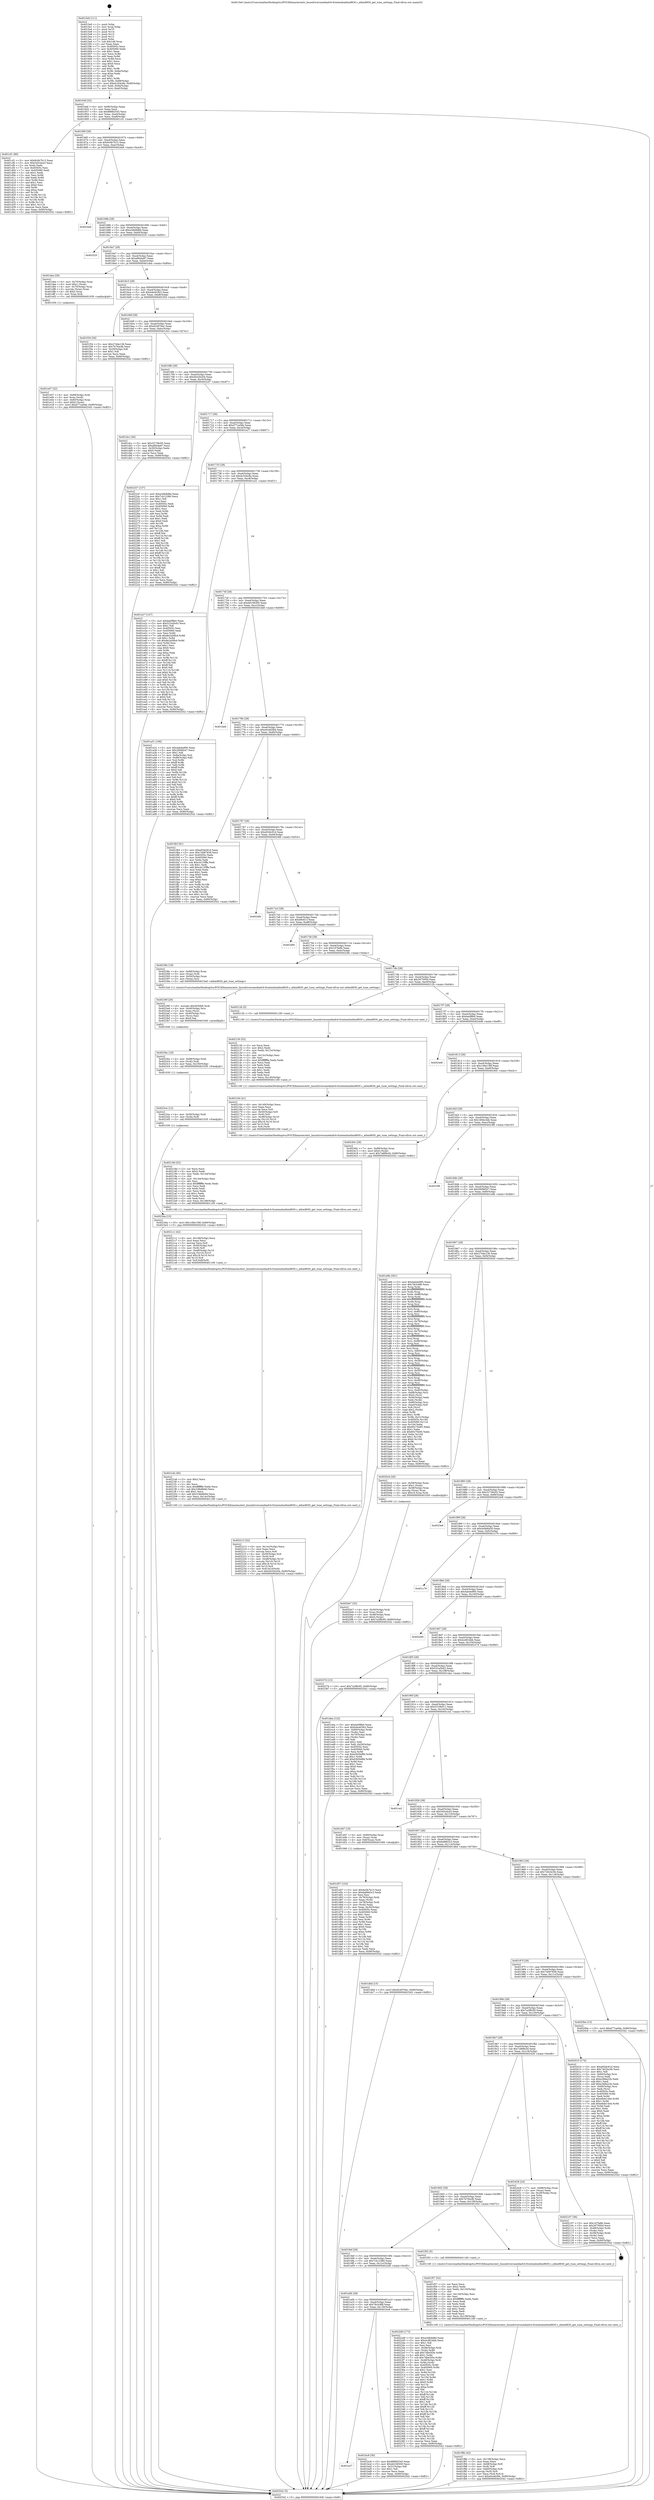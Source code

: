digraph "0x4015e0" {
  label = "0x4015e0 (/mnt/c/Users/mathe/Desktop/tcc/POCII/binaries/extr_linuxdriversmediadvb-frontendsatbm8830.c_atbm8830_get_tune_settings_Final-ollvm.out::main(0))"
  labelloc = "t"
  node[shape=record]

  Entry [label="",width=0.3,height=0.3,shape=circle,fillcolor=black,style=filled]
  "0x40164f" [label="{
     0x40164f [32]\l
     | [instrs]\l
     &nbsp;&nbsp;0x40164f \<+6\>: mov -0x90(%rbp),%eax\l
     &nbsp;&nbsp;0x401655 \<+2\>: mov %eax,%ecx\l
     &nbsp;&nbsp;0x401657 \<+6\>: sub $0x88882545,%ecx\l
     &nbsp;&nbsp;0x40165d \<+6\>: mov %eax,-0xa4(%rbp)\l
     &nbsp;&nbsp;0x401663 \<+6\>: mov %ecx,-0xa8(%rbp)\l
     &nbsp;&nbsp;0x401669 \<+6\>: je 0000000000401cf1 \<main+0x711\>\l
  }"]
  "0x401cf1" [label="{
     0x401cf1 [86]\l
     | [instrs]\l
     &nbsp;&nbsp;0x401cf1 \<+5\>: mov $0x9c0b7b13,%eax\l
     &nbsp;&nbsp;0x401cf6 \<+5\>: mov $0x545cdce3,%ecx\l
     &nbsp;&nbsp;0x401cfb \<+2\>: xor %edx,%edx\l
     &nbsp;&nbsp;0x401cfd \<+7\>: mov 0x40505c,%esi\l
     &nbsp;&nbsp;0x401d04 \<+7\>: mov 0x405060,%edi\l
     &nbsp;&nbsp;0x401d0b \<+3\>: sub $0x1,%edx\l
     &nbsp;&nbsp;0x401d0e \<+3\>: mov %esi,%r8d\l
     &nbsp;&nbsp;0x401d11 \<+3\>: add %edx,%r8d\l
     &nbsp;&nbsp;0x401d14 \<+4\>: imul %r8d,%esi\l
     &nbsp;&nbsp;0x401d18 \<+3\>: and $0x1,%esi\l
     &nbsp;&nbsp;0x401d1b \<+3\>: cmp $0x0,%esi\l
     &nbsp;&nbsp;0x401d1e \<+4\>: sete %r9b\l
     &nbsp;&nbsp;0x401d22 \<+3\>: cmp $0xa,%edi\l
     &nbsp;&nbsp;0x401d25 \<+4\>: setl %r10b\l
     &nbsp;&nbsp;0x401d29 \<+3\>: mov %r9b,%r11b\l
     &nbsp;&nbsp;0x401d2c \<+3\>: and %r10b,%r11b\l
     &nbsp;&nbsp;0x401d2f \<+3\>: xor %r10b,%r9b\l
     &nbsp;&nbsp;0x401d32 \<+3\>: or %r9b,%r11b\l
     &nbsp;&nbsp;0x401d35 \<+4\>: test $0x1,%r11b\l
     &nbsp;&nbsp;0x401d39 \<+3\>: cmovne %ecx,%eax\l
     &nbsp;&nbsp;0x401d3c \<+6\>: mov %eax,-0x90(%rbp)\l
     &nbsp;&nbsp;0x401d42 \<+5\>: jmp 0000000000402542 \<main+0xf62\>\l
  }"]
  "0x40166f" [label="{
     0x40166f [28]\l
     | [instrs]\l
     &nbsp;&nbsp;0x40166f \<+5\>: jmp 0000000000401674 \<main+0x94\>\l
     &nbsp;&nbsp;0x401674 \<+6\>: mov -0xa4(%rbp),%eax\l
     &nbsp;&nbsp;0x40167a \<+5\>: sub $0x9c0b7b13,%eax\l
     &nbsp;&nbsp;0x40167f \<+6\>: mov %eax,-0xac(%rbp)\l
     &nbsp;&nbsp;0x401685 \<+6\>: je 00000000004024a6 \<main+0xec6\>\l
  }"]
  Exit [label="",width=0.3,height=0.3,shape=circle,fillcolor=black,style=filled,peripheries=2]
  "0x4024a6" [label="{
     0x4024a6\l
  }", style=dashed]
  "0x40168b" [label="{
     0x40168b [28]\l
     | [instrs]\l
     &nbsp;&nbsp;0x40168b \<+5\>: jmp 0000000000401690 \<main+0xb0\>\l
     &nbsp;&nbsp;0x401690 \<+6\>: mov -0xa4(%rbp),%eax\l
     &nbsp;&nbsp;0x401696 \<+5\>: sub $0xa3db9d8d,%eax\l
     &nbsp;&nbsp;0x40169b \<+6\>: mov %eax,-0xb0(%rbp)\l
     &nbsp;&nbsp;0x4016a1 \<+6\>: je 0000000000402525 \<main+0xf45\>\l
  }"]
  "0x4023da" [label="{
     0x4023da [15]\l
     | [instrs]\l
     &nbsp;&nbsp;0x4023da \<+10\>: movl $0x149e136f,-0x90(%rbp)\l
     &nbsp;&nbsp;0x4023e4 \<+5\>: jmp 0000000000402542 \<main+0xf62\>\l
  }"]
  "0x402525" [label="{
     0x402525\l
  }", style=dashed]
  "0x4016a7" [label="{
     0x4016a7 [28]\l
     | [instrs]\l
     &nbsp;&nbsp;0x4016a7 \<+5\>: jmp 00000000004016ac \<main+0xcc\>\l
     &nbsp;&nbsp;0x4016ac \<+6\>: mov -0xa4(%rbp),%eax\l
     &nbsp;&nbsp;0x4016b2 \<+5\>: sub $0xaf944a97,%eax\l
     &nbsp;&nbsp;0x4016b7 \<+6\>: mov %eax,-0xb4(%rbp)\l
     &nbsp;&nbsp;0x4016bd \<+6\>: je 0000000000401dea \<main+0x80a\>\l
  }"]
  "0x4023ce" [label="{
     0x4023ce [12]\l
     | [instrs]\l
     &nbsp;&nbsp;0x4023ce \<+4\>: mov -0x50(%rbp),%rdi\l
     &nbsp;&nbsp;0x4023d2 \<+3\>: mov (%rdi),%rdi\l
     &nbsp;&nbsp;0x4023d5 \<+5\>: call 0000000000401030 \<free@plt\>\l
     | [calls]\l
     &nbsp;&nbsp;0x401030 \{1\} (unknown)\l
  }"]
  "0x401dea" [label="{
     0x401dea [29]\l
     | [instrs]\l
     &nbsp;&nbsp;0x401dea \<+4\>: mov -0x70(%rbp),%rax\l
     &nbsp;&nbsp;0x401dee \<+6\>: movl $0x1,(%rax)\l
     &nbsp;&nbsp;0x401df4 \<+4\>: mov -0x70(%rbp),%rax\l
     &nbsp;&nbsp;0x401df8 \<+3\>: movslq (%rax),%rax\l
     &nbsp;&nbsp;0x401dfb \<+4\>: shl $0x2,%rax\l
     &nbsp;&nbsp;0x401dff \<+3\>: mov %rax,%rdi\l
     &nbsp;&nbsp;0x401e02 \<+5\>: call 0000000000401050 \<malloc@plt\>\l
     | [calls]\l
     &nbsp;&nbsp;0x401050 \{1\} (unknown)\l
  }"]
  "0x4016c3" [label="{
     0x4016c3 [28]\l
     | [instrs]\l
     &nbsp;&nbsp;0x4016c3 \<+5\>: jmp 00000000004016c8 \<main+0xe8\>\l
     &nbsp;&nbsp;0x4016c8 \<+6\>: mov -0xa4(%rbp),%eax\l
     &nbsp;&nbsp;0x4016ce \<+5\>: sub $0xb4e403b3,%eax\l
     &nbsp;&nbsp;0x4016d3 \<+6\>: mov %eax,-0xb8(%rbp)\l
     &nbsp;&nbsp;0x4016d9 \<+6\>: je 0000000000401f34 \<main+0x954\>\l
  }"]
  "0x4023bc" [label="{
     0x4023bc [18]\l
     | [instrs]\l
     &nbsp;&nbsp;0x4023bc \<+4\>: mov -0x68(%rbp),%rdi\l
     &nbsp;&nbsp;0x4023c0 \<+3\>: mov (%rdi),%rdi\l
     &nbsp;&nbsp;0x4023c3 \<+6\>: mov %eax,-0x150(%rbp)\l
     &nbsp;&nbsp;0x4023c9 \<+5\>: call 0000000000401030 \<free@plt\>\l
     | [calls]\l
     &nbsp;&nbsp;0x401030 \{1\} (unknown)\l
  }"]
  "0x401f34" [label="{
     0x401f34 [30]\l
     | [instrs]\l
     &nbsp;&nbsp;0x401f34 \<+5\>: mov $0x27d4e136,%eax\l
     &nbsp;&nbsp;0x401f39 \<+5\>: mov $0x7b76ecfb,%ecx\l
     &nbsp;&nbsp;0x401f3e \<+3\>: mov -0x29(%rbp),%dl\l
     &nbsp;&nbsp;0x401f41 \<+3\>: test $0x1,%dl\l
     &nbsp;&nbsp;0x401f44 \<+3\>: cmovne %ecx,%eax\l
     &nbsp;&nbsp;0x401f47 \<+6\>: mov %eax,-0x90(%rbp)\l
     &nbsp;&nbsp;0x401f4d \<+5\>: jmp 0000000000402542 \<main+0xf62\>\l
  }"]
  "0x4016df" [label="{
     0x4016df [28]\l
     | [instrs]\l
     &nbsp;&nbsp;0x4016df \<+5\>: jmp 00000000004016e4 \<main+0x104\>\l
     &nbsp;&nbsp;0x4016e4 \<+6\>: mov -0xa4(%rbp),%eax\l
     &nbsp;&nbsp;0x4016ea \<+5\>: sub $0xd24976ec,%eax\l
     &nbsp;&nbsp;0x4016ef \<+6\>: mov %eax,-0xbc(%rbp)\l
     &nbsp;&nbsp;0x4016f5 \<+6\>: je 0000000000401dcc \<main+0x7ec\>\l
  }"]
  "0x40239f" [label="{
     0x40239f [29]\l
     | [instrs]\l
     &nbsp;&nbsp;0x40239f \<+10\>: movabs $0x4030b6,%rdi\l
     &nbsp;&nbsp;0x4023a9 \<+4\>: mov -0x40(%rbp),%rsi\l
     &nbsp;&nbsp;0x4023ad \<+2\>: mov %eax,(%rsi)\l
     &nbsp;&nbsp;0x4023af \<+4\>: mov -0x40(%rbp),%rsi\l
     &nbsp;&nbsp;0x4023b3 \<+2\>: mov (%rsi),%esi\l
     &nbsp;&nbsp;0x4023b5 \<+2\>: mov $0x0,%al\l
     &nbsp;&nbsp;0x4023b7 \<+5\>: call 0000000000401040 \<printf@plt\>\l
     | [calls]\l
     &nbsp;&nbsp;0x401040 \{1\} (unknown)\l
  }"]
  "0x401dcc" [label="{
     0x401dcc [30]\l
     | [instrs]\l
     &nbsp;&nbsp;0x401dcc \<+5\>: mov $0x32738c05,%eax\l
     &nbsp;&nbsp;0x401dd1 \<+5\>: mov $0xaf944a97,%ecx\l
     &nbsp;&nbsp;0x401dd6 \<+3\>: mov -0x30(%rbp),%edx\l
     &nbsp;&nbsp;0x401dd9 \<+3\>: cmp $0x0,%edx\l
     &nbsp;&nbsp;0x401ddc \<+3\>: cmove %ecx,%eax\l
     &nbsp;&nbsp;0x401ddf \<+6\>: mov %eax,-0x90(%rbp)\l
     &nbsp;&nbsp;0x401de5 \<+5\>: jmp 0000000000402542 \<main+0xf62\>\l
  }"]
  "0x4016fb" [label="{
     0x4016fb [28]\l
     | [instrs]\l
     &nbsp;&nbsp;0x4016fb \<+5\>: jmp 0000000000401700 \<main+0x120\>\l
     &nbsp;&nbsp;0x401700 \<+6\>: mov -0xa4(%rbp),%eax\l
     &nbsp;&nbsp;0x401706 \<+5\>: sub $0xd432b204,%eax\l
     &nbsp;&nbsp;0x40170b \<+6\>: mov %eax,-0xc0(%rbp)\l
     &nbsp;&nbsp;0x401711 \<+6\>: je 0000000000402247 \<main+0xc67\>\l
  }"]
  "0x402213" [label="{
     0x402213 [52]\l
     | [instrs]\l
     &nbsp;&nbsp;0x402213 \<+6\>: mov -0x14c(%rbp),%ecx\l
     &nbsp;&nbsp;0x402219 \<+3\>: imul %eax,%ecx\l
     &nbsp;&nbsp;0x40221c \<+3\>: movslq %ecx,%r8\l
     &nbsp;&nbsp;0x40221f \<+4\>: mov -0x50(%rbp),%r9\l
     &nbsp;&nbsp;0x402223 \<+3\>: mov (%r9),%r9\l
     &nbsp;&nbsp;0x402226 \<+4\>: mov -0x48(%rbp),%r10\l
     &nbsp;&nbsp;0x40222a \<+3\>: movslq (%r10),%r10\l
     &nbsp;&nbsp;0x40222d \<+4\>: imul $0x18,%r10,%r10\l
     &nbsp;&nbsp;0x402231 \<+3\>: add %r10,%r9\l
     &nbsp;&nbsp;0x402234 \<+4\>: mov %r8,0x10(%r9)\l
     &nbsp;&nbsp;0x402238 \<+10\>: movl $0xd432b204,-0x90(%rbp)\l
     &nbsp;&nbsp;0x402242 \<+5\>: jmp 0000000000402542 \<main+0xf62\>\l
  }"]
  "0x402247" [label="{
     0x402247 [137]\l
     | [instrs]\l
     &nbsp;&nbsp;0x402247 \<+5\>: mov $0xa3db9d8d,%eax\l
     &nbsp;&nbsp;0x40224c \<+5\>: mov $0x7cb12380,%ecx\l
     &nbsp;&nbsp;0x402251 \<+2\>: mov $0x1,%dl\l
     &nbsp;&nbsp;0x402253 \<+2\>: xor %esi,%esi\l
     &nbsp;&nbsp;0x402255 \<+7\>: mov 0x40505c,%edi\l
     &nbsp;&nbsp;0x40225c \<+8\>: mov 0x405060,%r8d\l
     &nbsp;&nbsp;0x402264 \<+3\>: sub $0x1,%esi\l
     &nbsp;&nbsp;0x402267 \<+3\>: mov %edi,%r9d\l
     &nbsp;&nbsp;0x40226a \<+3\>: add %esi,%r9d\l
     &nbsp;&nbsp;0x40226d \<+4\>: imul %r9d,%edi\l
     &nbsp;&nbsp;0x402271 \<+3\>: and $0x1,%edi\l
     &nbsp;&nbsp;0x402274 \<+3\>: cmp $0x0,%edi\l
     &nbsp;&nbsp;0x402277 \<+4\>: sete %r10b\l
     &nbsp;&nbsp;0x40227b \<+4\>: cmp $0xa,%r8d\l
     &nbsp;&nbsp;0x40227f \<+4\>: setl %r11b\l
     &nbsp;&nbsp;0x402283 \<+3\>: mov %r10b,%bl\l
     &nbsp;&nbsp;0x402286 \<+3\>: xor $0xff,%bl\l
     &nbsp;&nbsp;0x402289 \<+3\>: mov %r11b,%r14b\l
     &nbsp;&nbsp;0x40228c \<+4\>: xor $0xff,%r14b\l
     &nbsp;&nbsp;0x402290 \<+3\>: xor $0x1,%dl\l
     &nbsp;&nbsp;0x402293 \<+3\>: mov %bl,%r15b\l
     &nbsp;&nbsp;0x402296 \<+4\>: and $0xff,%r15b\l
     &nbsp;&nbsp;0x40229a \<+3\>: and %dl,%r10b\l
     &nbsp;&nbsp;0x40229d \<+3\>: mov %r14b,%r12b\l
     &nbsp;&nbsp;0x4022a0 \<+4\>: and $0xff,%r12b\l
     &nbsp;&nbsp;0x4022a4 \<+3\>: and %dl,%r11b\l
     &nbsp;&nbsp;0x4022a7 \<+3\>: or %r10b,%r15b\l
     &nbsp;&nbsp;0x4022aa \<+3\>: or %r11b,%r12b\l
     &nbsp;&nbsp;0x4022ad \<+3\>: xor %r12b,%r15b\l
     &nbsp;&nbsp;0x4022b0 \<+3\>: or %r14b,%bl\l
     &nbsp;&nbsp;0x4022b3 \<+3\>: xor $0xff,%bl\l
     &nbsp;&nbsp;0x4022b6 \<+3\>: or $0x1,%dl\l
     &nbsp;&nbsp;0x4022b9 \<+2\>: and %dl,%bl\l
     &nbsp;&nbsp;0x4022bb \<+3\>: or %bl,%r15b\l
     &nbsp;&nbsp;0x4022be \<+4\>: test $0x1,%r15b\l
     &nbsp;&nbsp;0x4022c2 \<+3\>: cmovne %ecx,%eax\l
     &nbsp;&nbsp;0x4022c5 \<+6\>: mov %eax,-0x90(%rbp)\l
     &nbsp;&nbsp;0x4022cb \<+5\>: jmp 0000000000402542 \<main+0xf62\>\l
  }"]
  "0x401717" [label="{
     0x401717 [28]\l
     | [instrs]\l
     &nbsp;&nbsp;0x401717 \<+5\>: jmp 000000000040171c \<main+0x13c\>\l
     &nbsp;&nbsp;0x40171c \<+6\>: mov -0xa4(%rbp),%eax\l
     &nbsp;&nbsp;0x401722 \<+5\>: sub $0xd77ca0de,%eax\l
     &nbsp;&nbsp;0x401727 \<+6\>: mov %eax,-0xc4(%rbp)\l
     &nbsp;&nbsp;0x40172d \<+6\>: je 0000000000401e27 \<main+0x847\>\l
  }"]
  "0x4021eb" [label="{
     0x4021eb [40]\l
     | [instrs]\l
     &nbsp;&nbsp;0x4021eb \<+5\>: mov $0x2,%ecx\l
     &nbsp;&nbsp;0x4021f0 \<+1\>: cltd\l
     &nbsp;&nbsp;0x4021f1 \<+2\>: idiv %ecx\l
     &nbsp;&nbsp;0x4021f3 \<+6\>: imul $0xfffffffe,%edx,%ecx\l
     &nbsp;&nbsp;0x4021f9 \<+6\>: sub $0x338e8b9d,%ecx\l
     &nbsp;&nbsp;0x4021ff \<+3\>: add $0x1,%ecx\l
     &nbsp;&nbsp;0x402202 \<+6\>: add $0x338e8b9d,%ecx\l
     &nbsp;&nbsp;0x402208 \<+6\>: mov %ecx,-0x14c(%rbp)\l
     &nbsp;&nbsp;0x40220e \<+5\>: call 0000000000401160 \<next_i\>\l
     | [calls]\l
     &nbsp;&nbsp;0x401160 \{1\} (/mnt/c/Users/mathe/Desktop/tcc/POCII/binaries/extr_linuxdriversmediadvb-frontendsatbm8830.c_atbm8830_get_tune_settings_Final-ollvm.out::next_i)\l
  }"]
  "0x401e27" [label="{
     0x401e27 [147]\l
     | [instrs]\l
     &nbsp;&nbsp;0x401e27 \<+5\>: mov $0xba0f8b0,%eax\l
     &nbsp;&nbsp;0x401e2c \<+5\>: mov $0x522a5b43,%ecx\l
     &nbsp;&nbsp;0x401e31 \<+2\>: mov $0x1,%dl\l
     &nbsp;&nbsp;0x401e33 \<+7\>: mov 0x40505c,%esi\l
     &nbsp;&nbsp;0x401e3a \<+7\>: mov 0x405060,%edi\l
     &nbsp;&nbsp;0x401e41 \<+3\>: mov %esi,%r8d\l
     &nbsp;&nbsp;0x401e44 \<+7\>: add $0x8e2a56b4,%r8d\l
     &nbsp;&nbsp;0x401e4b \<+4\>: sub $0x1,%r8d\l
     &nbsp;&nbsp;0x401e4f \<+7\>: sub $0x8e2a56b4,%r8d\l
     &nbsp;&nbsp;0x401e56 \<+4\>: imul %r8d,%esi\l
     &nbsp;&nbsp;0x401e5a \<+3\>: and $0x1,%esi\l
     &nbsp;&nbsp;0x401e5d \<+3\>: cmp $0x0,%esi\l
     &nbsp;&nbsp;0x401e60 \<+4\>: sete %r9b\l
     &nbsp;&nbsp;0x401e64 \<+3\>: cmp $0xa,%edi\l
     &nbsp;&nbsp;0x401e67 \<+4\>: setl %r10b\l
     &nbsp;&nbsp;0x401e6b \<+3\>: mov %r9b,%r11b\l
     &nbsp;&nbsp;0x401e6e \<+4\>: xor $0xff,%r11b\l
     &nbsp;&nbsp;0x401e72 \<+3\>: mov %r10b,%bl\l
     &nbsp;&nbsp;0x401e75 \<+3\>: xor $0xff,%bl\l
     &nbsp;&nbsp;0x401e78 \<+3\>: xor $0x0,%dl\l
     &nbsp;&nbsp;0x401e7b \<+3\>: mov %r11b,%r14b\l
     &nbsp;&nbsp;0x401e7e \<+4\>: and $0x0,%r14b\l
     &nbsp;&nbsp;0x401e82 \<+3\>: and %dl,%r9b\l
     &nbsp;&nbsp;0x401e85 \<+3\>: mov %bl,%r15b\l
     &nbsp;&nbsp;0x401e88 \<+4\>: and $0x0,%r15b\l
     &nbsp;&nbsp;0x401e8c \<+3\>: and %dl,%r10b\l
     &nbsp;&nbsp;0x401e8f \<+3\>: or %r9b,%r14b\l
     &nbsp;&nbsp;0x401e92 \<+3\>: or %r10b,%r15b\l
     &nbsp;&nbsp;0x401e95 \<+3\>: xor %r15b,%r14b\l
     &nbsp;&nbsp;0x401e98 \<+3\>: or %bl,%r11b\l
     &nbsp;&nbsp;0x401e9b \<+4\>: xor $0xff,%r11b\l
     &nbsp;&nbsp;0x401e9f \<+3\>: or $0x0,%dl\l
     &nbsp;&nbsp;0x401ea2 \<+3\>: and %dl,%r11b\l
     &nbsp;&nbsp;0x401ea5 \<+3\>: or %r11b,%r14b\l
     &nbsp;&nbsp;0x401ea8 \<+4\>: test $0x1,%r14b\l
     &nbsp;&nbsp;0x401eac \<+3\>: cmovne %ecx,%eax\l
     &nbsp;&nbsp;0x401eaf \<+6\>: mov %eax,-0x90(%rbp)\l
     &nbsp;&nbsp;0x401eb5 \<+5\>: jmp 0000000000402542 \<main+0xf62\>\l
  }"]
  "0x401733" [label="{
     0x401733 [28]\l
     | [instrs]\l
     &nbsp;&nbsp;0x401733 \<+5\>: jmp 0000000000401738 \<main+0x158\>\l
     &nbsp;&nbsp;0x401738 \<+6\>: mov -0xa4(%rbp),%eax\l
     &nbsp;&nbsp;0x40173e \<+5\>: sub $0xdc204c8e,%eax\l
     &nbsp;&nbsp;0x401743 \<+6\>: mov %eax,-0xc8(%rbp)\l
     &nbsp;&nbsp;0x401749 \<+6\>: je 0000000000401a31 \<main+0x451\>\l
  }"]
  "0x4021c1" [label="{
     0x4021c1 [42]\l
     | [instrs]\l
     &nbsp;&nbsp;0x4021c1 \<+6\>: mov -0x148(%rbp),%ecx\l
     &nbsp;&nbsp;0x4021c7 \<+3\>: imul %eax,%ecx\l
     &nbsp;&nbsp;0x4021ca \<+3\>: movslq %ecx,%r8\l
     &nbsp;&nbsp;0x4021cd \<+4\>: mov -0x50(%rbp),%r9\l
     &nbsp;&nbsp;0x4021d1 \<+3\>: mov (%r9),%r9\l
     &nbsp;&nbsp;0x4021d4 \<+4\>: mov -0x48(%rbp),%r10\l
     &nbsp;&nbsp;0x4021d8 \<+3\>: movslq (%r10),%r10\l
     &nbsp;&nbsp;0x4021db \<+4\>: imul $0x18,%r10,%r10\l
     &nbsp;&nbsp;0x4021df \<+3\>: add %r10,%r9\l
     &nbsp;&nbsp;0x4021e2 \<+4\>: mov %r8,0x8(%r9)\l
     &nbsp;&nbsp;0x4021e6 \<+5\>: call 0000000000401160 \<next_i\>\l
     | [calls]\l
     &nbsp;&nbsp;0x401160 \{1\} (/mnt/c/Users/mathe/Desktop/tcc/POCII/binaries/extr_linuxdriversmediadvb-frontendsatbm8830.c_atbm8830_get_tune_settings_Final-ollvm.out::next_i)\l
  }"]
  "0x401a31" [label="{
     0x401a31 [106]\l
     | [instrs]\l
     &nbsp;&nbsp;0x401a31 \<+5\>: mov $0x4ab4e995,%eax\l
     &nbsp;&nbsp;0x401a36 \<+5\>: mov $0x260fd547,%ecx\l
     &nbsp;&nbsp;0x401a3b \<+2\>: mov $0x1,%dl\l
     &nbsp;&nbsp;0x401a3d \<+7\>: mov -0x8a(%rbp),%sil\l
     &nbsp;&nbsp;0x401a44 \<+7\>: mov -0x89(%rbp),%dil\l
     &nbsp;&nbsp;0x401a4b \<+3\>: mov %sil,%r8b\l
     &nbsp;&nbsp;0x401a4e \<+4\>: xor $0xff,%r8b\l
     &nbsp;&nbsp;0x401a52 \<+3\>: mov %dil,%r9b\l
     &nbsp;&nbsp;0x401a55 \<+4\>: xor $0xff,%r9b\l
     &nbsp;&nbsp;0x401a59 \<+3\>: xor $0x0,%dl\l
     &nbsp;&nbsp;0x401a5c \<+3\>: mov %r8b,%r10b\l
     &nbsp;&nbsp;0x401a5f \<+4\>: and $0x0,%r10b\l
     &nbsp;&nbsp;0x401a63 \<+3\>: and %dl,%sil\l
     &nbsp;&nbsp;0x401a66 \<+3\>: mov %r9b,%r11b\l
     &nbsp;&nbsp;0x401a69 \<+4\>: and $0x0,%r11b\l
     &nbsp;&nbsp;0x401a6d \<+3\>: and %dl,%dil\l
     &nbsp;&nbsp;0x401a70 \<+3\>: or %sil,%r10b\l
     &nbsp;&nbsp;0x401a73 \<+3\>: or %dil,%r11b\l
     &nbsp;&nbsp;0x401a76 \<+3\>: xor %r11b,%r10b\l
     &nbsp;&nbsp;0x401a79 \<+3\>: or %r9b,%r8b\l
     &nbsp;&nbsp;0x401a7c \<+4\>: xor $0xff,%r8b\l
     &nbsp;&nbsp;0x401a80 \<+3\>: or $0x0,%dl\l
     &nbsp;&nbsp;0x401a83 \<+3\>: and %dl,%r8b\l
     &nbsp;&nbsp;0x401a86 \<+3\>: or %r8b,%r10b\l
     &nbsp;&nbsp;0x401a89 \<+4\>: test $0x1,%r10b\l
     &nbsp;&nbsp;0x401a8d \<+3\>: cmovne %ecx,%eax\l
     &nbsp;&nbsp;0x401a90 \<+6\>: mov %eax,-0x90(%rbp)\l
     &nbsp;&nbsp;0x401a96 \<+5\>: jmp 0000000000402542 \<main+0xf62\>\l
  }"]
  "0x40174f" [label="{
     0x40174f [28]\l
     | [instrs]\l
     &nbsp;&nbsp;0x40174f \<+5\>: jmp 0000000000401754 \<main+0x174\>\l
     &nbsp;&nbsp;0x401754 \<+6\>: mov -0xa4(%rbp),%eax\l
     &nbsp;&nbsp;0x40175a \<+5\>: sub $0xdd108300,%eax\l
     &nbsp;&nbsp;0x40175f \<+6\>: mov %eax,-0xcc(%rbp)\l
     &nbsp;&nbsp;0x401765 \<+6\>: je 0000000000401be6 \<main+0x606\>\l
  }"]
  "0x402542" [label="{
     0x402542 [5]\l
     | [instrs]\l
     &nbsp;&nbsp;0x402542 \<+5\>: jmp 000000000040164f \<main+0x6f\>\l
  }"]
  "0x4015e0" [label="{
     0x4015e0 [111]\l
     | [instrs]\l
     &nbsp;&nbsp;0x4015e0 \<+1\>: push %rbp\l
     &nbsp;&nbsp;0x4015e1 \<+3\>: mov %rsp,%rbp\l
     &nbsp;&nbsp;0x4015e4 \<+2\>: push %r15\l
     &nbsp;&nbsp;0x4015e6 \<+2\>: push %r14\l
     &nbsp;&nbsp;0x4015e8 \<+2\>: push %r13\l
     &nbsp;&nbsp;0x4015ea \<+2\>: push %r12\l
     &nbsp;&nbsp;0x4015ec \<+1\>: push %rbx\l
     &nbsp;&nbsp;0x4015ed \<+7\>: sub $0x148,%rsp\l
     &nbsp;&nbsp;0x4015f4 \<+2\>: xor %eax,%eax\l
     &nbsp;&nbsp;0x4015f6 \<+7\>: mov 0x40505c,%ecx\l
     &nbsp;&nbsp;0x4015fd \<+7\>: mov 0x405060,%edx\l
     &nbsp;&nbsp;0x401604 \<+3\>: sub $0x1,%eax\l
     &nbsp;&nbsp;0x401607 \<+3\>: mov %ecx,%r8d\l
     &nbsp;&nbsp;0x40160a \<+3\>: add %eax,%r8d\l
     &nbsp;&nbsp;0x40160d \<+4\>: imul %r8d,%ecx\l
     &nbsp;&nbsp;0x401611 \<+3\>: and $0x1,%ecx\l
     &nbsp;&nbsp;0x401614 \<+3\>: cmp $0x0,%ecx\l
     &nbsp;&nbsp;0x401617 \<+4\>: sete %r9b\l
     &nbsp;&nbsp;0x40161b \<+4\>: and $0x1,%r9b\l
     &nbsp;&nbsp;0x40161f \<+7\>: mov %r9b,-0x8a(%rbp)\l
     &nbsp;&nbsp;0x401626 \<+3\>: cmp $0xa,%edx\l
     &nbsp;&nbsp;0x401629 \<+4\>: setl %r9b\l
     &nbsp;&nbsp;0x40162d \<+4\>: and $0x1,%r9b\l
     &nbsp;&nbsp;0x401631 \<+7\>: mov %r9b,-0x89(%rbp)\l
     &nbsp;&nbsp;0x401638 \<+10\>: movl $0xdc204c8e,-0x90(%rbp)\l
     &nbsp;&nbsp;0x401642 \<+6\>: mov %edi,-0x94(%rbp)\l
     &nbsp;&nbsp;0x401648 \<+7\>: mov %rsi,-0xa0(%rbp)\l
  }"]
  "0x40218d" [label="{
     0x40218d [52]\l
     | [instrs]\l
     &nbsp;&nbsp;0x40218d \<+2\>: xor %ecx,%ecx\l
     &nbsp;&nbsp;0x40218f \<+5\>: mov $0x2,%edx\l
     &nbsp;&nbsp;0x402194 \<+6\>: mov %edx,-0x144(%rbp)\l
     &nbsp;&nbsp;0x40219a \<+1\>: cltd\l
     &nbsp;&nbsp;0x40219b \<+6\>: mov -0x144(%rbp),%esi\l
     &nbsp;&nbsp;0x4021a1 \<+2\>: idiv %esi\l
     &nbsp;&nbsp;0x4021a3 \<+6\>: imul $0xfffffffe,%edx,%edx\l
     &nbsp;&nbsp;0x4021a9 \<+2\>: mov %ecx,%edi\l
     &nbsp;&nbsp;0x4021ab \<+2\>: sub %edx,%edi\l
     &nbsp;&nbsp;0x4021ad \<+2\>: mov %ecx,%edx\l
     &nbsp;&nbsp;0x4021af \<+3\>: sub $0x1,%edx\l
     &nbsp;&nbsp;0x4021b2 \<+2\>: add %edx,%edi\l
     &nbsp;&nbsp;0x4021b4 \<+2\>: sub %edi,%ecx\l
     &nbsp;&nbsp;0x4021b6 \<+6\>: mov %ecx,-0x148(%rbp)\l
     &nbsp;&nbsp;0x4021bc \<+5\>: call 0000000000401160 \<next_i\>\l
     | [calls]\l
     &nbsp;&nbsp;0x401160 \{1\} (/mnt/c/Users/mathe/Desktop/tcc/POCII/binaries/extr_linuxdriversmediadvb-frontendsatbm8830.c_atbm8830_get_tune_settings_Final-ollvm.out::next_i)\l
  }"]
  "0x401be6" [label="{
     0x401be6\l
  }", style=dashed]
  "0x40176b" [label="{
     0x40176b [28]\l
     | [instrs]\l
     &nbsp;&nbsp;0x40176b \<+5\>: jmp 0000000000401770 \<main+0x190\>\l
     &nbsp;&nbsp;0x401770 \<+6\>: mov -0xa4(%rbp),%eax\l
     &nbsp;&nbsp;0x401776 \<+5\>: sub $0xe0cdd384,%eax\l
     &nbsp;&nbsp;0x40177b \<+6\>: mov %eax,-0xd0(%rbp)\l
     &nbsp;&nbsp;0x401781 \<+6\>: je 0000000000401fb5 \<main+0x9d5\>\l
  }"]
  "0x402164" [label="{
     0x402164 [41]\l
     | [instrs]\l
     &nbsp;&nbsp;0x402164 \<+6\>: mov -0x140(%rbp),%ecx\l
     &nbsp;&nbsp;0x40216a \<+3\>: imul %eax,%ecx\l
     &nbsp;&nbsp;0x40216d \<+3\>: movslq %ecx,%r8\l
     &nbsp;&nbsp;0x402170 \<+4\>: mov -0x50(%rbp),%r9\l
     &nbsp;&nbsp;0x402174 \<+3\>: mov (%r9),%r9\l
     &nbsp;&nbsp;0x402177 \<+4\>: mov -0x48(%rbp),%r10\l
     &nbsp;&nbsp;0x40217b \<+3\>: movslq (%r10),%r10\l
     &nbsp;&nbsp;0x40217e \<+4\>: imul $0x18,%r10,%r10\l
     &nbsp;&nbsp;0x402182 \<+3\>: add %r10,%r9\l
     &nbsp;&nbsp;0x402185 \<+3\>: mov %r8,(%r9)\l
     &nbsp;&nbsp;0x402188 \<+5\>: call 0000000000401160 \<next_i\>\l
     | [calls]\l
     &nbsp;&nbsp;0x401160 \{1\} (/mnt/c/Users/mathe/Desktop/tcc/POCII/binaries/extr_linuxdriversmediadvb-frontendsatbm8830.c_atbm8830_get_tune_settings_Final-ollvm.out::next_i)\l
  }"]
  "0x401fb5" [label="{
     0x401fb5 [91]\l
     | [instrs]\l
     &nbsp;&nbsp;0x401fb5 \<+5\>: mov $0xe93dc91d,%eax\l
     &nbsp;&nbsp;0x401fba \<+5\>: mov $0x74087838,%ecx\l
     &nbsp;&nbsp;0x401fbf \<+7\>: mov 0x40505c,%edx\l
     &nbsp;&nbsp;0x401fc6 \<+7\>: mov 0x405060,%esi\l
     &nbsp;&nbsp;0x401fcd \<+2\>: mov %edx,%edi\l
     &nbsp;&nbsp;0x401fcf \<+6\>: sub $0xc4120ffa,%edi\l
     &nbsp;&nbsp;0x401fd5 \<+3\>: sub $0x1,%edi\l
     &nbsp;&nbsp;0x401fd8 \<+6\>: add $0xc4120ffa,%edi\l
     &nbsp;&nbsp;0x401fde \<+3\>: imul %edi,%edx\l
     &nbsp;&nbsp;0x401fe1 \<+3\>: and $0x1,%edx\l
     &nbsp;&nbsp;0x401fe4 \<+3\>: cmp $0x0,%edx\l
     &nbsp;&nbsp;0x401fe7 \<+4\>: sete %r8b\l
     &nbsp;&nbsp;0x401feb \<+3\>: cmp $0xa,%esi\l
     &nbsp;&nbsp;0x401fee \<+4\>: setl %r9b\l
     &nbsp;&nbsp;0x401ff2 \<+3\>: mov %r8b,%r10b\l
     &nbsp;&nbsp;0x401ff5 \<+3\>: and %r9b,%r10b\l
     &nbsp;&nbsp;0x401ff8 \<+3\>: xor %r9b,%r8b\l
     &nbsp;&nbsp;0x401ffb \<+3\>: or %r8b,%r10b\l
     &nbsp;&nbsp;0x401ffe \<+4\>: test $0x1,%r10b\l
     &nbsp;&nbsp;0x402002 \<+3\>: cmovne %ecx,%eax\l
     &nbsp;&nbsp;0x402005 \<+6\>: mov %eax,-0x90(%rbp)\l
     &nbsp;&nbsp;0x40200b \<+5\>: jmp 0000000000402542 \<main+0xf62\>\l
  }"]
  "0x401787" [label="{
     0x401787 [28]\l
     | [instrs]\l
     &nbsp;&nbsp;0x401787 \<+5\>: jmp 000000000040178c \<main+0x1ac\>\l
     &nbsp;&nbsp;0x40178c \<+6\>: mov -0xa4(%rbp),%eax\l
     &nbsp;&nbsp;0x401792 \<+5\>: sub $0xe93dc91d,%eax\l
     &nbsp;&nbsp;0x401797 \<+6\>: mov %eax,-0xd4(%rbp)\l
     &nbsp;&nbsp;0x40179d \<+6\>: je 00000000004024fb \<main+0xf1b\>\l
  }"]
  "0x402130" [label="{
     0x402130 [52]\l
     | [instrs]\l
     &nbsp;&nbsp;0x402130 \<+2\>: xor %ecx,%ecx\l
     &nbsp;&nbsp;0x402132 \<+5\>: mov $0x2,%edx\l
     &nbsp;&nbsp;0x402137 \<+6\>: mov %edx,-0x13c(%rbp)\l
     &nbsp;&nbsp;0x40213d \<+1\>: cltd\l
     &nbsp;&nbsp;0x40213e \<+6\>: mov -0x13c(%rbp),%esi\l
     &nbsp;&nbsp;0x402144 \<+2\>: idiv %esi\l
     &nbsp;&nbsp;0x402146 \<+6\>: imul $0xfffffffe,%edx,%edx\l
     &nbsp;&nbsp;0x40214c \<+2\>: mov %ecx,%edi\l
     &nbsp;&nbsp;0x40214e \<+2\>: sub %edx,%edi\l
     &nbsp;&nbsp;0x402150 \<+2\>: mov %ecx,%edx\l
     &nbsp;&nbsp;0x402152 \<+3\>: sub $0x1,%edx\l
     &nbsp;&nbsp;0x402155 \<+2\>: add %edx,%edi\l
     &nbsp;&nbsp;0x402157 \<+2\>: sub %edi,%ecx\l
     &nbsp;&nbsp;0x402159 \<+6\>: mov %ecx,-0x140(%rbp)\l
     &nbsp;&nbsp;0x40215f \<+5\>: call 0000000000401160 \<next_i\>\l
     | [calls]\l
     &nbsp;&nbsp;0x401160 \{1\} (/mnt/c/Users/mathe/Desktop/tcc/POCII/binaries/extr_linuxdriversmediadvb-frontendsatbm8830.c_atbm8830_get_tune_settings_Final-ollvm.out::next_i)\l
  }"]
  "0x4024fb" [label="{
     0x4024fb\l
  }", style=dashed]
  "0x4017a3" [label="{
     0x4017a3 [28]\l
     | [instrs]\l
     &nbsp;&nbsp;0x4017a3 \<+5\>: jmp 00000000004017a8 \<main+0x1c8\>\l
     &nbsp;&nbsp;0x4017a8 \<+6\>: mov -0xa4(%rbp),%eax\l
     &nbsp;&nbsp;0x4017ae \<+5\>: sub $0xd9c813,%eax\l
     &nbsp;&nbsp;0x4017b3 \<+6\>: mov %eax,-0xd8(%rbp)\l
     &nbsp;&nbsp;0x4017b9 \<+6\>: je 0000000000402485 \<main+0xea5\>\l
  }"]
  "0x4020e7" [label="{
     0x4020e7 [32]\l
     | [instrs]\l
     &nbsp;&nbsp;0x4020e7 \<+4\>: mov -0x50(%rbp),%rdi\l
     &nbsp;&nbsp;0x4020eb \<+3\>: mov %rax,(%rdi)\l
     &nbsp;&nbsp;0x4020ee \<+4\>: mov -0x48(%rbp),%rax\l
     &nbsp;&nbsp;0x4020f2 \<+6\>: movl $0x0,(%rax)\l
     &nbsp;&nbsp;0x4020f8 \<+10\>: movl $0x7a2f8c95,-0x90(%rbp)\l
     &nbsp;&nbsp;0x402102 \<+5\>: jmp 0000000000402542 \<main+0xf62\>\l
  }"]
  "0x402485" [label="{
     0x402485\l
  }", style=dashed]
  "0x4017bf" [label="{
     0x4017bf [28]\l
     | [instrs]\l
     &nbsp;&nbsp;0x4017bf \<+5\>: jmp 00000000004017c4 \<main+0x1e4\>\l
     &nbsp;&nbsp;0x4017c4 \<+6\>: mov -0xa4(%rbp),%eax\l
     &nbsp;&nbsp;0x4017ca \<+5\>: sub $0x1d7fa8b,%eax\l
     &nbsp;&nbsp;0x4017cf \<+6\>: mov %eax,-0xdc(%rbp)\l
     &nbsp;&nbsp;0x4017d5 \<+6\>: je 000000000040238c \<main+0xdac\>\l
  }"]
  "0x401f8b" [label="{
     0x401f8b [42]\l
     | [instrs]\l
     &nbsp;&nbsp;0x401f8b \<+6\>: mov -0x138(%rbp),%ecx\l
     &nbsp;&nbsp;0x401f91 \<+3\>: imul %eax,%ecx\l
     &nbsp;&nbsp;0x401f94 \<+4\>: mov -0x68(%rbp),%r8\l
     &nbsp;&nbsp;0x401f98 \<+3\>: mov (%r8),%r8\l
     &nbsp;&nbsp;0x401f9b \<+4\>: mov -0x60(%rbp),%r9\l
     &nbsp;&nbsp;0x401f9f \<+3\>: movslq (%r9),%r9\l
     &nbsp;&nbsp;0x401fa2 \<+4\>: mov %ecx,(%r8,%r9,4)\l
     &nbsp;&nbsp;0x401fa6 \<+10\>: movl $0xe0cdd384,-0x90(%rbp)\l
     &nbsp;&nbsp;0x401fb0 \<+5\>: jmp 0000000000402542 \<main+0xf62\>\l
  }"]
  "0x40238c" [label="{
     0x40238c [19]\l
     | [instrs]\l
     &nbsp;&nbsp;0x40238c \<+4\>: mov -0x68(%rbp),%rax\l
     &nbsp;&nbsp;0x402390 \<+3\>: mov (%rax),%rdi\l
     &nbsp;&nbsp;0x402393 \<+4\>: mov -0x50(%rbp),%rax\l
     &nbsp;&nbsp;0x402397 \<+3\>: mov (%rax),%rsi\l
     &nbsp;&nbsp;0x40239a \<+5\>: call 00000000004015a0 \<atbm8830_get_tune_settings\>\l
     | [calls]\l
     &nbsp;&nbsp;0x4015a0 \{1\} (/mnt/c/Users/mathe/Desktop/tcc/POCII/binaries/extr_linuxdriversmediadvb-frontendsatbm8830.c_atbm8830_get_tune_settings_Final-ollvm.out::atbm8830_get_tune_settings)\l
  }"]
  "0x4017db" [label="{
     0x4017db [28]\l
     | [instrs]\l
     &nbsp;&nbsp;0x4017db \<+5\>: jmp 00000000004017e0 \<main+0x200\>\l
     &nbsp;&nbsp;0x4017e0 \<+6\>: mov -0xa4(%rbp),%eax\l
     &nbsp;&nbsp;0x4017e6 \<+5\>: sub $0x267595d,%eax\l
     &nbsp;&nbsp;0x4017eb \<+6\>: mov %eax,-0xe0(%rbp)\l
     &nbsp;&nbsp;0x4017f1 \<+6\>: je 000000000040212b \<main+0xb4b\>\l
  }"]
  "0x401f57" [label="{
     0x401f57 [52]\l
     | [instrs]\l
     &nbsp;&nbsp;0x401f57 \<+2\>: xor %ecx,%ecx\l
     &nbsp;&nbsp;0x401f59 \<+5\>: mov $0x2,%edx\l
     &nbsp;&nbsp;0x401f5e \<+6\>: mov %edx,-0x134(%rbp)\l
     &nbsp;&nbsp;0x401f64 \<+1\>: cltd\l
     &nbsp;&nbsp;0x401f65 \<+6\>: mov -0x134(%rbp),%esi\l
     &nbsp;&nbsp;0x401f6b \<+2\>: idiv %esi\l
     &nbsp;&nbsp;0x401f6d \<+6\>: imul $0xfffffffe,%edx,%edx\l
     &nbsp;&nbsp;0x401f73 \<+2\>: mov %ecx,%edi\l
     &nbsp;&nbsp;0x401f75 \<+2\>: sub %edx,%edi\l
     &nbsp;&nbsp;0x401f77 \<+2\>: mov %ecx,%edx\l
     &nbsp;&nbsp;0x401f79 \<+3\>: sub $0x1,%edx\l
     &nbsp;&nbsp;0x401f7c \<+2\>: add %edx,%edi\l
     &nbsp;&nbsp;0x401f7e \<+2\>: sub %edi,%ecx\l
     &nbsp;&nbsp;0x401f80 \<+6\>: mov %ecx,-0x138(%rbp)\l
     &nbsp;&nbsp;0x401f86 \<+5\>: call 0000000000401160 \<next_i\>\l
     | [calls]\l
     &nbsp;&nbsp;0x401160 \{1\} (/mnt/c/Users/mathe/Desktop/tcc/POCII/binaries/extr_linuxdriversmediadvb-frontendsatbm8830.c_atbm8830_get_tune_settings_Final-ollvm.out::next_i)\l
  }"]
  "0x40212b" [label="{
     0x40212b [5]\l
     | [instrs]\l
     &nbsp;&nbsp;0x40212b \<+5\>: call 0000000000401160 \<next_i\>\l
     | [calls]\l
     &nbsp;&nbsp;0x401160 \{1\} (/mnt/c/Users/mathe/Desktop/tcc/POCII/binaries/extr_linuxdriversmediadvb-frontendsatbm8830.c_atbm8830_get_tune_settings_Final-ollvm.out::next_i)\l
  }"]
  "0x4017f7" [label="{
     0x4017f7 [28]\l
     | [instrs]\l
     &nbsp;&nbsp;0x4017f7 \<+5\>: jmp 00000000004017fc \<main+0x21c\>\l
     &nbsp;&nbsp;0x4017fc \<+6\>: mov -0xa4(%rbp),%eax\l
     &nbsp;&nbsp;0x401802 \<+5\>: sub $0xba0f8b0,%eax\l
     &nbsp;&nbsp;0x401807 \<+6\>: mov %eax,-0xe4(%rbp)\l
     &nbsp;&nbsp;0x40180d \<+6\>: je 00000000004024d6 \<main+0xef6\>\l
  }"]
  "0x401e07" [label="{
     0x401e07 [32]\l
     | [instrs]\l
     &nbsp;&nbsp;0x401e07 \<+4\>: mov -0x68(%rbp),%rdi\l
     &nbsp;&nbsp;0x401e0b \<+3\>: mov %rax,(%rdi)\l
     &nbsp;&nbsp;0x401e0e \<+4\>: mov -0x60(%rbp),%rax\l
     &nbsp;&nbsp;0x401e12 \<+6\>: movl $0x0,(%rax)\l
     &nbsp;&nbsp;0x401e18 \<+10\>: movl $0xd77ca0de,-0x90(%rbp)\l
     &nbsp;&nbsp;0x401e22 \<+5\>: jmp 0000000000402542 \<main+0xf62\>\l
  }"]
  "0x4024d6" [label="{
     0x4024d6\l
  }", style=dashed]
  "0x401813" [label="{
     0x401813 [28]\l
     | [instrs]\l
     &nbsp;&nbsp;0x401813 \<+5\>: jmp 0000000000401818 \<main+0x238\>\l
     &nbsp;&nbsp;0x401818 \<+6\>: mov -0xa4(%rbp),%eax\l
     &nbsp;&nbsp;0x40181e \<+5\>: sub $0x149e136f,%eax\l
     &nbsp;&nbsp;0x401823 \<+6\>: mov %eax,-0xe8(%rbp)\l
     &nbsp;&nbsp;0x401829 \<+6\>: je 000000000040240c \<main+0xe2c\>\l
  }"]
  "0x401d57" [label="{
     0x401d57 [102]\l
     | [instrs]\l
     &nbsp;&nbsp;0x401d57 \<+5\>: mov $0x9c0b7b13,%ecx\l
     &nbsp;&nbsp;0x401d5c \<+5\>: mov $0x6a8663c3,%edx\l
     &nbsp;&nbsp;0x401d61 \<+2\>: xor %esi,%esi\l
     &nbsp;&nbsp;0x401d63 \<+4\>: mov -0x78(%rbp),%rdi\l
     &nbsp;&nbsp;0x401d67 \<+2\>: mov %eax,(%rdi)\l
     &nbsp;&nbsp;0x401d69 \<+4\>: mov -0x78(%rbp),%rdi\l
     &nbsp;&nbsp;0x401d6d \<+2\>: mov (%rdi),%eax\l
     &nbsp;&nbsp;0x401d6f \<+3\>: mov %eax,-0x30(%rbp)\l
     &nbsp;&nbsp;0x401d72 \<+7\>: mov 0x40505c,%eax\l
     &nbsp;&nbsp;0x401d79 \<+8\>: mov 0x405060,%r8d\l
     &nbsp;&nbsp;0x401d81 \<+3\>: sub $0x1,%esi\l
     &nbsp;&nbsp;0x401d84 \<+3\>: mov %eax,%r9d\l
     &nbsp;&nbsp;0x401d87 \<+3\>: add %esi,%r9d\l
     &nbsp;&nbsp;0x401d8a \<+4\>: imul %r9d,%eax\l
     &nbsp;&nbsp;0x401d8e \<+3\>: and $0x1,%eax\l
     &nbsp;&nbsp;0x401d91 \<+3\>: cmp $0x0,%eax\l
     &nbsp;&nbsp;0x401d94 \<+4\>: sete %r10b\l
     &nbsp;&nbsp;0x401d98 \<+4\>: cmp $0xa,%r8d\l
     &nbsp;&nbsp;0x401d9c \<+4\>: setl %r11b\l
     &nbsp;&nbsp;0x401da0 \<+3\>: mov %r10b,%bl\l
     &nbsp;&nbsp;0x401da3 \<+3\>: and %r11b,%bl\l
     &nbsp;&nbsp;0x401da6 \<+3\>: xor %r11b,%r10b\l
     &nbsp;&nbsp;0x401da9 \<+3\>: or %r10b,%bl\l
     &nbsp;&nbsp;0x401dac \<+3\>: test $0x1,%bl\l
     &nbsp;&nbsp;0x401daf \<+3\>: cmovne %edx,%ecx\l
     &nbsp;&nbsp;0x401db2 \<+6\>: mov %ecx,-0x90(%rbp)\l
     &nbsp;&nbsp;0x401db8 \<+5\>: jmp 0000000000402542 \<main+0xf62\>\l
  }"]
  "0x40240c" [label="{
     0x40240c [28]\l
     | [instrs]\l
     &nbsp;&nbsp;0x40240c \<+7\>: mov -0x88(%rbp),%rax\l
     &nbsp;&nbsp;0x402413 \<+6\>: movl $0x0,(%rax)\l
     &nbsp;&nbsp;0x402419 \<+10\>: movl $0x7a8f9e3d,-0x90(%rbp)\l
     &nbsp;&nbsp;0x402423 \<+5\>: jmp 0000000000402542 \<main+0xf62\>\l
  }"]
  "0x40182f" [label="{
     0x40182f [28]\l
     | [instrs]\l
     &nbsp;&nbsp;0x40182f \<+5\>: jmp 0000000000401834 \<main+0x254\>\l
     &nbsp;&nbsp;0x401834 \<+6\>: mov -0xa4(%rbp),%eax\l
     &nbsp;&nbsp;0x40183a \<+5\>: sub $0x160bc3eb,%eax\l
     &nbsp;&nbsp;0x40183f \<+6\>: mov %eax,-0xec(%rbp)\l
     &nbsp;&nbsp;0x401845 \<+6\>: je 00000000004023f8 \<main+0xe18\>\l
  }"]
  "0x401a27" [label="{
     0x401a27\l
  }", style=dashed]
  "0x4023f8" [label="{
     0x4023f8\l
  }", style=dashed]
  "0x40184b" [label="{
     0x40184b [28]\l
     | [instrs]\l
     &nbsp;&nbsp;0x40184b \<+5\>: jmp 0000000000401850 \<main+0x270\>\l
     &nbsp;&nbsp;0x401850 \<+6\>: mov -0xa4(%rbp),%eax\l
     &nbsp;&nbsp;0x401856 \<+5\>: sub $0x260fd547,%eax\l
     &nbsp;&nbsp;0x40185b \<+6\>: mov %eax,-0xf0(%rbp)\l
     &nbsp;&nbsp;0x401861 \<+6\>: je 0000000000401a9b \<main+0x4bb\>\l
  }"]
  "0x401bc8" [label="{
     0x401bc8 [30]\l
     | [instrs]\l
     &nbsp;&nbsp;0x401bc8 \<+5\>: mov $0x88882545,%eax\l
     &nbsp;&nbsp;0x401bcd \<+5\>: mov $0xdd108300,%ecx\l
     &nbsp;&nbsp;0x401bd2 \<+3\>: mov -0x31(%rbp),%dl\l
     &nbsp;&nbsp;0x401bd5 \<+3\>: test $0x1,%dl\l
     &nbsp;&nbsp;0x401bd8 \<+3\>: cmovne %ecx,%eax\l
     &nbsp;&nbsp;0x401bdb \<+6\>: mov %eax,-0x90(%rbp)\l
     &nbsp;&nbsp;0x401be1 \<+5\>: jmp 0000000000402542 \<main+0xf62\>\l
  }"]
  "0x401a9b" [label="{
     0x401a9b [301]\l
     | [instrs]\l
     &nbsp;&nbsp;0x401a9b \<+5\>: mov $0x4ab4e995,%eax\l
     &nbsp;&nbsp;0x401aa0 \<+5\>: mov $0x7fe3c9f6,%ecx\l
     &nbsp;&nbsp;0x401aa5 \<+3\>: mov %rsp,%rdx\l
     &nbsp;&nbsp;0x401aa8 \<+4\>: add $0xfffffffffffffff0,%rdx\l
     &nbsp;&nbsp;0x401aac \<+3\>: mov %rdx,%rsp\l
     &nbsp;&nbsp;0x401aaf \<+7\>: mov %rdx,-0x88(%rbp)\l
     &nbsp;&nbsp;0x401ab6 \<+3\>: mov %rsp,%rdx\l
     &nbsp;&nbsp;0x401ab9 \<+4\>: add $0xfffffffffffffff0,%rdx\l
     &nbsp;&nbsp;0x401abd \<+3\>: mov %rdx,%rsp\l
     &nbsp;&nbsp;0x401ac0 \<+3\>: mov %rsp,%rsi\l
     &nbsp;&nbsp;0x401ac3 \<+4\>: add $0xfffffffffffffff0,%rsi\l
     &nbsp;&nbsp;0x401ac7 \<+3\>: mov %rsi,%rsp\l
     &nbsp;&nbsp;0x401aca \<+4\>: mov %rsi,-0x80(%rbp)\l
     &nbsp;&nbsp;0x401ace \<+3\>: mov %rsp,%rsi\l
     &nbsp;&nbsp;0x401ad1 \<+4\>: add $0xfffffffffffffff0,%rsi\l
     &nbsp;&nbsp;0x401ad5 \<+3\>: mov %rsi,%rsp\l
     &nbsp;&nbsp;0x401ad8 \<+4\>: mov %rsi,-0x78(%rbp)\l
     &nbsp;&nbsp;0x401adc \<+3\>: mov %rsp,%rsi\l
     &nbsp;&nbsp;0x401adf \<+4\>: add $0xfffffffffffffff0,%rsi\l
     &nbsp;&nbsp;0x401ae3 \<+3\>: mov %rsi,%rsp\l
     &nbsp;&nbsp;0x401ae6 \<+4\>: mov %rsi,-0x70(%rbp)\l
     &nbsp;&nbsp;0x401aea \<+3\>: mov %rsp,%rsi\l
     &nbsp;&nbsp;0x401aed \<+4\>: add $0xfffffffffffffff0,%rsi\l
     &nbsp;&nbsp;0x401af1 \<+3\>: mov %rsi,%rsp\l
     &nbsp;&nbsp;0x401af4 \<+4\>: mov %rsi,-0x68(%rbp)\l
     &nbsp;&nbsp;0x401af8 \<+3\>: mov %rsp,%rsi\l
     &nbsp;&nbsp;0x401afb \<+4\>: add $0xfffffffffffffff0,%rsi\l
     &nbsp;&nbsp;0x401aff \<+3\>: mov %rsi,%rsp\l
     &nbsp;&nbsp;0x401b02 \<+4\>: mov %rsi,-0x60(%rbp)\l
     &nbsp;&nbsp;0x401b06 \<+3\>: mov %rsp,%rsi\l
     &nbsp;&nbsp;0x401b09 \<+4\>: add $0xfffffffffffffff0,%rsi\l
     &nbsp;&nbsp;0x401b0d \<+3\>: mov %rsi,%rsp\l
     &nbsp;&nbsp;0x401b10 \<+4\>: mov %rsi,-0x58(%rbp)\l
     &nbsp;&nbsp;0x401b14 \<+3\>: mov %rsp,%rsi\l
     &nbsp;&nbsp;0x401b17 \<+4\>: add $0xfffffffffffffff0,%rsi\l
     &nbsp;&nbsp;0x401b1b \<+3\>: mov %rsi,%rsp\l
     &nbsp;&nbsp;0x401b1e \<+4\>: mov %rsi,-0x50(%rbp)\l
     &nbsp;&nbsp;0x401b22 \<+3\>: mov %rsp,%rsi\l
     &nbsp;&nbsp;0x401b25 \<+4\>: add $0xfffffffffffffff0,%rsi\l
     &nbsp;&nbsp;0x401b29 \<+3\>: mov %rsi,%rsp\l
     &nbsp;&nbsp;0x401b2c \<+4\>: mov %rsi,-0x48(%rbp)\l
     &nbsp;&nbsp;0x401b30 \<+3\>: mov %rsp,%rsi\l
     &nbsp;&nbsp;0x401b33 \<+4\>: add $0xfffffffffffffff0,%rsi\l
     &nbsp;&nbsp;0x401b37 \<+3\>: mov %rsi,%rsp\l
     &nbsp;&nbsp;0x401b3a \<+4\>: mov %rsi,-0x40(%rbp)\l
     &nbsp;&nbsp;0x401b3e \<+7\>: mov -0x88(%rbp),%rsi\l
     &nbsp;&nbsp;0x401b45 \<+6\>: movl $0x0,(%rsi)\l
     &nbsp;&nbsp;0x401b4b \<+6\>: mov -0x94(%rbp),%edi\l
     &nbsp;&nbsp;0x401b51 \<+2\>: mov %edi,(%rdx)\l
     &nbsp;&nbsp;0x401b53 \<+4\>: mov -0x80(%rbp),%rsi\l
     &nbsp;&nbsp;0x401b57 \<+7\>: mov -0xa0(%rbp),%r8\l
     &nbsp;&nbsp;0x401b5e \<+3\>: mov %r8,(%rsi)\l
     &nbsp;&nbsp;0x401b61 \<+3\>: cmpl $0x2,(%rdx)\l
     &nbsp;&nbsp;0x401b64 \<+4\>: setne %r9b\l
     &nbsp;&nbsp;0x401b68 \<+4\>: and $0x1,%r9b\l
     &nbsp;&nbsp;0x401b6c \<+4\>: mov %r9b,-0x31(%rbp)\l
     &nbsp;&nbsp;0x401b70 \<+8\>: mov 0x40505c,%r10d\l
     &nbsp;&nbsp;0x401b78 \<+8\>: mov 0x405060,%r11d\l
     &nbsp;&nbsp;0x401b80 \<+3\>: mov %r10d,%ebx\l
     &nbsp;&nbsp;0x401b83 \<+6\>: add $0x60c70e95,%ebx\l
     &nbsp;&nbsp;0x401b89 \<+3\>: sub $0x1,%ebx\l
     &nbsp;&nbsp;0x401b8c \<+6\>: sub $0x60c70e95,%ebx\l
     &nbsp;&nbsp;0x401b92 \<+4\>: imul %ebx,%r10d\l
     &nbsp;&nbsp;0x401b96 \<+4\>: and $0x1,%r10d\l
     &nbsp;&nbsp;0x401b9a \<+4\>: cmp $0x0,%r10d\l
     &nbsp;&nbsp;0x401b9e \<+4\>: sete %r9b\l
     &nbsp;&nbsp;0x401ba2 \<+4\>: cmp $0xa,%r11d\l
     &nbsp;&nbsp;0x401ba6 \<+4\>: setl %r14b\l
     &nbsp;&nbsp;0x401baa \<+3\>: mov %r9b,%r15b\l
     &nbsp;&nbsp;0x401bad \<+3\>: and %r14b,%r15b\l
     &nbsp;&nbsp;0x401bb0 \<+3\>: xor %r14b,%r9b\l
     &nbsp;&nbsp;0x401bb3 \<+3\>: or %r9b,%r15b\l
     &nbsp;&nbsp;0x401bb6 \<+4\>: test $0x1,%r15b\l
     &nbsp;&nbsp;0x401bba \<+3\>: cmovne %ecx,%eax\l
     &nbsp;&nbsp;0x401bbd \<+6\>: mov %eax,-0x90(%rbp)\l
     &nbsp;&nbsp;0x401bc3 \<+5\>: jmp 0000000000402542 \<main+0xf62\>\l
  }"]
  "0x401867" [label="{
     0x401867 [28]\l
     | [instrs]\l
     &nbsp;&nbsp;0x401867 \<+5\>: jmp 000000000040186c \<main+0x28c\>\l
     &nbsp;&nbsp;0x40186c \<+6\>: mov -0xa4(%rbp),%eax\l
     &nbsp;&nbsp;0x401872 \<+5\>: sub $0x27d4e136,%eax\l
     &nbsp;&nbsp;0x401877 \<+6\>: mov %eax,-0xf4(%rbp)\l
     &nbsp;&nbsp;0x40187d \<+6\>: je 00000000004020cd \<main+0xaed\>\l
  }"]
  "0x401a0b" [label="{
     0x401a0b [28]\l
     | [instrs]\l
     &nbsp;&nbsp;0x401a0b \<+5\>: jmp 0000000000401a10 \<main+0x430\>\l
     &nbsp;&nbsp;0x401a10 \<+6\>: mov -0xa4(%rbp),%eax\l
     &nbsp;&nbsp;0x401a16 \<+5\>: sub $0x7fe3c9f6,%eax\l
     &nbsp;&nbsp;0x401a1b \<+6\>: mov %eax,-0x130(%rbp)\l
     &nbsp;&nbsp;0x401a21 \<+6\>: je 0000000000401bc8 \<main+0x5e8\>\l
  }"]
  "0x4022d0" [label="{
     0x4022d0 [173]\l
     | [instrs]\l
     &nbsp;&nbsp;0x4022d0 \<+5\>: mov $0xa3db9d8d,%eax\l
     &nbsp;&nbsp;0x4022d5 \<+5\>: mov $0x4cd91bbb,%ecx\l
     &nbsp;&nbsp;0x4022da \<+2\>: mov $0x1,%dl\l
     &nbsp;&nbsp;0x4022dc \<+2\>: xor %esi,%esi\l
     &nbsp;&nbsp;0x4022de \<+4\>: mov -0x48(%rbp),%rdi\l
     &nbsp;&nbsp;0x4022e2 \<+3\>: mov (%rdi),%r8d\l
     &nbsp;&nbsp;0x4022e5 \<+7\>: add $0x7dbe5f3e,%r8d\l
     &nbsp;&nbsp;0x4022ec \<+4\>: add $0x1,%r8d\l
     &nbsp;&nbsp;0x4022f0 \<+7\>: sub $0x7dbe5f3e,%r8d\l
     &nbsp;&nbsp;0x4022f7 \<+4\>: mov -0x48(%rbp),%rdi\l
     &nbsp;&nbsp;0x4022fb \<+3\>: mov %r8d,(%rdi)\l
     &nbsp;&nbsp;0x4022fe \<+8\>: mov 0x40505c,%r8d\l
     &nbsp;&nbsp;0x402306 \<+8\>: mov 0x405060,%r9d\l
     &nbsp;&nbsp;0x40230e \<+3\>: sub $0x1,%esi\l
     &nbsp;&nbsp;0x402311 \<+3\>: mov %r8d,%r10d\l
     &nbsp;&nbsp;0x402314 \<+3\>: add %esi,%r10d\l
     &nbsp;&nbsp;0x402317 \<+4\>: imul %r10d,%r8d\l
     &nbsp;&nbsp;0x40231b \<+4\>: and $0x1,%r8d\l
     &nbsp;&nbsp;0x40231f \<+4\>: cmp $0x0,%r8d\l
     &nbsp;&nbsp;0x402323 \<+4\>: sete %r11b\l
     &nbsp;&nbsp;0x402327 \<+4\>: cmp $0xa,%r9d\l
     &nbsp;&nbsp;0x40232b \<+3\>: setl %bl\l
     &nbsp;&nbsp;0x40232e \<+3\>: mov %r11b,%r14b\l
     &nbsp;&nbsp;0x402331 \<+4\>: xor $0xff,%r14b\l
     &nbsp;&nbsp;0x402335 \<+3\>: mov %bl,%r15b\l
     &nbsp;&nbsp;0x402338 \<+4\>: xor $0xff,%r15b\l
     &nbsp;&nbsp;0x40233c \<+3\>: xor $0x1,%dl\l
     &nbsp;&nbsp;0x40233f \<+3\>: mov %r14b,%r12b\l
     &nbsp;&nbsp;0x402342 \<+4\>: and $0xff,%r12b\l
     &nbsp;&nbsp;0x402346 \<+3\>: and %dl,%r11b\l
     &nbsp;&nbsp;0x402349 \<+3\>: mov %r15b,%r13b\l
     &nbsp;&nbsp;0x40234c \<+4\>: and $0xff,%r13b\l
     &nbsp;&nbsp;0x402350 \<+2\>: and %dl,%bl\l
     &nbsp;&nbsp;0x402352 \<+3\>: or %r11b,%r12b\l
     &nbsp;&nbsp;0x402355 \<+3\>: or %bl,%r13b\l
     &nbsp;&nbsp;0x402358 \<+3\>: xor %r13b,%r12b\l
     &nbsp;&nbsp;0x40235b \<+3\>: or %r15b,%r14b\l
     &nbsp;&nbsp;0x40235e \<+4\>: xor $0xff,%r14b\l
     &nbsp;&nbsp;0x402362 \<+3\>: or $0x1,%dl\l
     &nbsp;&nbsp;0x402365 \<+3\>: and %dl,%r14b\l
     &nbsp;&nbsp;0x402368 \<+3\>: or %r14b,%r12b\l
     &nbsp;&nbsp;0x40236b \<+4\>: test $0x1,%r12b\l
     &nbsp;&nbsp;0x40236f \<+3\>: cmovne %ecx,%eax\l
     &nbsp;&nbsp;0x402372 \<+6\>: mov %eax,-0x90(%rbp)\l
     &nbsp;&nbsp;0x402378 \<+5\>: jmp 0000000000402542 \<main+0xf62\>\l
  }"]
  "0x4020cd" [label="{
     0x4020cd [26]\l
     | [instrs]\l
     &nbsp;&nbsp;0x4020cd \<+4\>: mov -0x58(%rbp),%rax\l
     &nbsp;&nbsp;0x4020d1 \<+6\>: movl $0x1,(%rax)\l
     &nbsp;&nbsp;0x4020d7 \<+4\>: mov -0x58(%rbp),%rax\l
     &nbsp;&nbsp;0x4020db \<+3\>: movslq (%rax),%rax\l
     &nbsp;&nbsp;0x4020de \<+4\>: imul $0x18,%rax,%rdi\l
     &nbsp;&nbsp;0x4020e2 \<+5\>: call 0000000000401050 \<malloc@plt\>\l
     | [calls]\l
     &nbsp;&nbsp;0x401050 \{1\} (unknown)\l
  }"]
  "0x401883" [label="{
     0x401883 [28]\l
     | [instrs]\l
     &nbsp;&nbsp;0x401883 \<+5\>: jmp 0000000000401888 \<main+0x2a8\>\l
     &nbsp;&nbsp;0x401888 \<+6\>: mov -0xa4(%rbp),%eax\l
     &nbsp;&nbsp;0x40188e \<+5\>: sub $0x32738c05,%eax\l
     &nbsp;&nbsp;0x401893 \<+6\>: mov %eax,-0xf8(%rbp)\l
     &nbsp;&nbsp;0x401899 \<+6\>: je 00000000004023e9 \<main+0xe09\>\l
  }"]
  "0x4019ef" [label="{
     0x4019ef [28]\l
     | [instrs]\l
     &nbsp;&nbsp;0x4019ef \<+5\>: jmp 00000000004019f4 \<main+0x414\>\l
     &nbsp;&nbsp;0x4019f4 \<+6\>: mov -0xa4(%rbp),%eax\l
     &nbsp;&nbsp;0x4019fa \<+5\>: sub $0x7cb12380,%eax\l
     &nbsp;&nbsp;0x4019ff \<+6\>: mov %eax,-0x12c(%rbp)\l
     &nbsp;&nbsp;0x401a05 \<+6\>: je 00000000004022d0 \<main+0xcf0\>\l
  }"]
  "0x4023e9" [label="{
     0x4023e9\l
  }", style=dashed]
  "0x40189f" [label="{
     0x40189f [28]\l
     | [instrs]\l
     &nbsp;&nbsp;0x40189f \<+5\>: jmp 00000000004018a4 \<main+0x2c4\>\l
     &nbsp;&nbsp;0x4018a4 \<+6\>: mov -0xa4(%rbp),%eax\l
     &nbsp;&nbsp;0x4018aa \<+5\>: sub $0x449d6a50,%eax\l
     &nbsp;&nbsp;0x4018af \<+6\>: mov %eax,-0xfc(%rbp)\l
     &nbsp;&nbsp;0x4018b5 \<+6\>: je 0000000000401c79 \<main+0x699\>\l
  }"]
  "0x401f52" [label="{
     0x401f52 [5]\l
     | [instrs]\l
     &nbsp;&nbsp;0x401f52 \<+5\>: call 0000000000401160 \<next_i\>\l
     | [calls]\l
     &nbsp;&nbsp;0x401160 \{1\} (/mnt/c/Users/mathe/Desktop/tcc/POCII/binaries/extr_linuxdriversmediadvb-frontendsatbm8830.c_atbm8830_get_tune_settings_Final-ollvm.out::next_i)\l
  }"]
  "0x401c79" [label="{
     0x401c79\l
  }", style=dashed]
  "0x4018bb" [label="{
     0x4018bb [28]\l
     | [instrs]\l
     &nbsp;&nbsp;0x4018bb \<+5\>: jmp 00000000004018c0 \<main+0x2e0\>\l
     &nbsp;&nbsp;0x4018c0 \<+6\>: mov -0xa4(%rbp),%eax\l
     &nbsp;&nbsp;0x4018c6 \<+5\>: sub $0x4ab4e995,%eax\l
     &nbsp;&nbsp;0x4018cb \<+6\>: mov %eax,-0x100(%rbp)\l
     &nbsp;&nbsp;0x4018d1 \<+6\>: je 0000000000402440 \<main+0xe60\>\l
  }"]
  "0x4019d3" [label="{
     0x4019d3 [28]\l
     | [instrs]\l
     &nbsp;&nbsp;0x4019d3 \<+5\>: jmp 00000000004019d8 \<main+0x3f8\>\l
     &nbsp;&nbsp;0x4019d8 \<+6\>: mov -0xa4(%rbp),%eax\l
     &nbsp;&nbsp;0x4019de \<+5\>: sub $0x7b76ecfb,%eax\l
     &nbsp;&nbsp;0x4019e3 \<+6\>: mov %eax,-0x128(%rbp)\l
     &nbsp;&nbsp;0x4019e9 \<+6\>: je 0000000000401f52 \<main+0x972\>\l
  }"]
  "0x402440" [label="{
     0x402440\l
  }", style=dashed]
  "0x4018d7" [label="{
     0x4018d7 [28]\l
     | [instrs]\l
     &nbsp;&nbsp;0x4018d7 \<+5\>: jmp 00000000004018dc \<main+0x2fc\>\l
     &nbsp;&nbsp;0x4018dc \<+6\>: mov -0xa4(%rbp),%eax\l
     &nbsp;&nbsp;0x4018e2 \<+5\>: sub $0x4cd91bbb,%eax\l
     &nbsp;&nbsp;0x4018e7 \<+6\>: mov %eax,-0x104(%rbp)\l
     &nbsp;&nbsp;0x4018ed \<+6\>: je 000000000040237d \<main+0xd9d\>\l
  }"]
  "0x402428" [label="{
     0x402428 [24]\l
     | [instrs]\l
     &nbsp;&nbsp;0x402428 \<+7\>: mov -0x88(%rbp),%rax\l
     &nbsp;&nbsp;0x40242f \<+2\>: mov (%rax),%eax\l
     &nbsp;&nbsp;0x402431 \<+4\>: lea -0x28(%rbp),%rsp\l
     &nbsp;&nbsp;0x402435 \<+1\>: pop %rbx\l
     &nbsp;&nbsp;0x402436 \<+2\>: pop %r12\l
     &nbsp;&nbsp;0x402438 \<+2\>: pop %r13\l
     &nbsp;&nbsp;0x40243a \<+2\>: pop %r14\l
     &nbsp;&nbsp;0x40243c \<+2\>: pop %r15\l
     &nbsp;&nbsp;0x40243e \<+1\>: pop %rbp\l
     &nbsp;&nbsp;0x40243f \<+1\>: ret\l
  }"]
  "0x40237d" [label="{
     0x40237d [15]\l
     | [instrs]\l
     &nbsp;&nbsp;0x40237d \<+10\>: movl $0x7a2f8c95,-0x90(%rbp)\l
     &nbsp;&nbsp;0x402387 \<+5\>: jmp 0000000000402542 \<main+0xf62\>\l
  }"]
  "0x4018f3" [label="{
     0x4018f3 [28]\l
     | [instrs]\l
     &nbsp;&nbsp;0x4018f3 \<+5\>: jmp 00000000004018f8 \<main+0x318\>\l
     &nbsp;&nbsp;0x4018f8 \<+6\>: mov -0xa4(%rbp),%eax\l
     &nbsp;&nbsp;0x4018fe \<+5\>: sub $0x522a5b43,%eax\l
     &nbsp;&nbsp;0x401903 \<+6\>: mov %eax,-0x108(%rbp)\l
     &nbsp;&nbsp;0x401909 \<+6\>: je 0000000000401eba \<main+0x8da\>\l
  }"]
  "0x4019b7" [label="{
     0x4019b7 [28]\l
     | [instrs]\l
     &nbsp;&nbsp;0x4019b7 \<+5\>: jmp 00000000004019bc \<main+0x3dc\>\l
     &nbsp;&nbsp;0x4019bc \<+6\>: mov -0xa4(%rbp),%eax\l
     &nbsp;&nbsp;0x4019c2 \<+5\>: sub $0x7a8f9e3d,%eax\l
     &nbsp;&nbsp;0x4019c7 \<+6\>: mov %eax,-0x124(%rbp)\l
     &nbsp;&nbsp;0x4019cd \<+6\>: je 0000000000402428 \<main+0xe48\>\l
  }"]
  "0x401eba" [label="{
     0x401eba [122]\l
     | [instrs]\l
     &nbsp;&nbsp;0x401eba \<+5\>: mov $0xba0f8b0,%eax\l
     &nbsp;&nbsp;0x401ebf \<+5\>: mov $0xb4e403b3,%ecx\l
     &nbsp;&nbsp;0x401ec4 \<+4\>: mov -0x60(%rbp),%rdx\l
     &nbsp;&nbsp;0x401ec8 \<+2\>: mov (%rdx),%esi\l
     &nbsp;&nbsp;0x401eca \<+4\>: mov -0x70(%rbp),%rdx\l
     &nbsp;&nbsp;0x401ece \<+2\>: cmp (%rdx),%esi\l
     &nbsp;&nbsp;0x401ed0 \<+4\>: setl %dil\l
     &nbsp;&nbsp;0x401ed4 \<+4\>: and $0x1,%dil\l
     &nbsp;&nbsp;0x401ed8 \<+4\>: mov %dil,-0x29(%rbp)\l
     &nbsp;&nbsp;0x401edc \<+7\>: mov 0x40505c,%esi\l
     &nbsp;&nbsp;0x401ee3 \<+8\>: mov 0x405060,%r8d\l
     &nbsp;&nbsp;0x401eeb \<+3\>: mov %esi,%r9d\l
     &nbsp;&nbsp;0x401eee \<+7\>: sub $0xd3b5bf86,%r9d\l
     &nbsp;&nbsp;0x401ef5 \<+4\>: sub $0x1,%r9d\l
     &nbsp;&nbsp;0x401ef9 \<+7\>: add $0xd3b5bf86,%r9d\l
     &nbsp;&nbsp;0x401f00 \<+4\>: imul %r9d,%esi\l
     &nbsp;&nbsp;0x401f04 \<+3\>: and $0x1,%esi\l
     &nbsp;&nbsp;0x401f07 \<+3\>: cmp $0x0,%esi\l
     &nbsp;&nbsp;0x401f0a \<+4\>: sete %dil\l
     &nbsp;&nbsp;0x401f0e \<+4\>: cmp $0xa,%r8d\l
     &nbsp;&nbsp;0x401f12 \<+4\>: setl %r10b\l
     &nbsp;&nbsp;0x401f16 \<+3\>: mov %dil,%r11b\l
     &nbsp;&nbsp;0x401f19 \<+3\>: and %r10b,%r11b\l
     &nbsp;&nbsp;0x401f1c \<+3\>: xor %r10b,%dil\l
     &nbsp;&nbsp;0x401f1f \<+3\>: or %dil,%r11b\l
     &nbsp;&nbsp;0x401f22 \<+4\>: test $0x1,%r11b\l
     &nbsp;&nbsp;0x401f26 \<+3\>: cmovne %ecx,%eax\l
     &nbsp;&nbsp;0x401f29 \<+6\>: mov %eax,-0x90(%rbp)\l
     &nbsp;&nbsp;0x401f2f \<+5\>: jmp 0000000000402542 \<main+0xf62\>\l
  }"]
  "0x40190f" [label="{
     0x40190f [28]\l
     | [instrs]\l
     &nbsp;&nbsp;0x40190f \<+5\>: jmp 0000000000401914 \<main+0x334\>\l
     &nbsp;&nbsp;0x401914 \<+6\>: mov -0xa4(%rbp),%eax\l
     &nbsp;&nbsp;0x40191a \<+5\>: sub $0x5319b011,%eax\l
     &nbsp;&nbsp;0x40191f \<+6\>: mov %eax,-0x10c(%rbp)\l
     &nbsp;&nbsp;0x401925 \<+6\>: je 0000000000401ce2 \<main+0x702\>\l
  }"]
  "0x402107" [label="{
     0x402107 [36]\l
     | [instrs]\l
     &nbsp;&nbsp;0x402107 \<+5\>: mov $0x1d7fa8b,%eax\l
     &nbsp;&nbsp;0x40210c \<+5\>: mov $0x267595d,%ecx\l
     &nbsp;&nbsp;0x402111 \<+4\>: mov -0x48(%rbp),%rdx\l
     &nbsp;&nbsp;0x402115 \<+2\>: mov (%rdx),%esi\l
     &nbsp;&nbsp;0x402117 \<+4\>: mov -0x58(%rbp),%rdx\l
     &nbsp;&nbsp;0x40211b \<+2\>: cmp (%rdx),%esi\l
     &nbsp;&nbsp;0x40211d \<+3\>: cmovl %ecx,%eax\l
     &nbsp;&nbsp;0x402120 \<+6\>: mov %eax,-0x90(%rbp)\l
     &nbsp;&nbsp;0x402126 \<+5\>: jmp 0000000000402542 \<main+0xf62\>\l
  }"]
  "0x401ce2" [label="{
     0x401ce2\l
  }", style=dashed]
  "0x40192b" [label="{
     0x40192b [28]\l
     | [instrs]\l
     &nbsp;&nbsp;0x40192b \<+5\>: jmp 0000000000401930 \<main+0x350\>\l
     &nbsp;&nbsp;0x401930 \<+6\>: mov -0xa4(%rbp),%eax\l
     &nbsp;&nbsp;0x401936 \<+5\>: sub $0x545cdce3,%eax\l
     &nbsp;&nbsp;0x40193b \<+6\>: mov %eax,-0x110(%rbp)\l
     &nbsp;&nbsp;0x401941 \<+6\>: je 0000000000401d47 \<main+0x767\>\l
  }"]
  "0x40199b" [label="{
     0x40199b [28]\l
     | [instrs]\l
     &nbsp;&nbsp;0x40199b \<+5\>: jmp 00000000004019a0 \<main+0x3c0\>\l
     &nbsp;&nbsp;0x4019a0 \<+6\>: mov -0xa4(%rbp),%eax\l
     &nbsp;&nbsp;0x4019a6 \<+5\>: sub $0x7a2f8c95,%eax\l
     &nbsp;&nbsp;0x4019ab \<+6\>: mov %eax,-0x120(%rbp)\l
     &nbsp;&nbsp;0x4019b1 \<+6\>: je 0000000000402107 \<main+0xb27\>\l
  }"]
  "0x401d47" [label="{
     0x401d47 [16]\l
     | [instrs]\l
     &nbsp;&nbsp;0x401d47 \<+4\>: mov -0x80(%rbp),%rax\l
     &nbsp;&nbsp;0x401d4b \<+3\>: mov (%rax),%rax\l
     &nbsp;&nbsp;0x401d4e \<+4\>: mov 0x8(%rax),%rdi\l
     &nbsp;&nbsp;0x401d52 \<+5\>: call 0000000000401060 \<atoi@plt\>\l
     | [calls]\l
     &nbsp;&nbsp;0x401060 \{1\} (unknown)\l
  }"]
  "0x401947" [label="{
     0x401947 [28]\l
     | [instrs]\l
     &nbsp;&nbsp;0x401947 \<+5\>: jmp 000000000040194c \<main+0x36c\>\l
     &nbsp;&nbsp;0x40194c \<+6\>: mov -0xa4(%rbp),%eax\l
     &nbsp;&nbsp;0x401952 \<+5\>: sub $0x6a8663c3,%eax\l
     &nbsp;&nbsp;0x401957 \<+6\>: mov %eax,-0x114(%rbp)\l
     &nbsp;&nbsp;0x40195d \<+6\>: je 0000000000401dbd \<main+0x7dd\>\l
  }"]
  "0x402010" [label="{
     0x402010 [174]\l
     | [instrs]\l
     &nbsp;&nbsp;0x402010 \<+5\>: mov $0xe93dc91d,%eax\l
     &nbsp;&nbsp;0x402015 \<+5\>: mov $0x74024c5b,%ecx\l
     &nbsp;&nbsp;0x40201a \<+2\>: mov $0x1,%dl\l
     &nbsp;&nbsp;0x40201c \<+4\>: mov -0x60(%rbp),%rsi\l
     &nbsp;&nbsp;0x402020 \<+2\>: mov (%rsi),%edi\l
     &nbsp;&nbsp;0x402022 \<+6\>: sub $0xe368a22b,%edi\l
     &nbsp;&nbsp;0x402028 \<+3\>: add $0x1,%edi\l
     &nbsp;&nbsp;0x40202b \<+6\>: add $0xe368a22b,%edi\l
     &nbsp;&nbsp;0x402031 \<+4\>: mov -0x60(%rbp),%rsi\l
     &nbsp;&nbsp;0x402035 \<+2\>: mov %edi,(%rsi)\l
     &nbsp;&nbsp;0x402037 \<+7\>: mov 0x40505c,%edi\l
     &nbsp;&nbsp;0x40203e \<+8\>: mov 0x405060,%r8d\l
     &nbsp;&nbsp;0x402046 \<+3\>: mov %edi,%r9d\l
     &nbsp;&nbsp;0x402049 \<+7\>: sub $0xe6de1444,%r9d\l
     &nbsp;&nbsp;0x402050 \<+4\>: sub $0x1,%r9d\l
     &nbsp;&nbsp;0x402054 \<+7\>: add $0xe6de1444,%r9d\l
     &nbsp;&nbsp;0x40205b \<+4\>: imul %r9d,%edi\l
     &nbsp;&nbsp;0x40205f \<+3\>: and $0x1,%edi\l
     &nbsp;&nbsp;0x402062 \<+3\>: cmp $0x0,%edi\l
     &nbsp;&nbsp;0x402065 \<+4\>: sete %r10b\l
     &nbsp;&nbsp;0x402069 \<+4\>: cmp $0xa,%r8d\l
     &nbsp;&nbsp;0x40206d \<+4\>: setl %r11b\l
     &nbsp;&nbsp;0x402071 \<+3\>: mov %r10b,%bl\l
     &nbsp;&nbsp;0x402074 \<+3\>: xor $0xff,%bl\l
     &nbsp;&nbsp;0x402077 \<+3\>: mov %r11b,%r14b\l
     &nbsp;&nbsp;0x40207a \<+4\>: xor $0xff,%r14b\l
     &nbsp;&nbsp;0x40207e \<+3\>: xor $0x0,%dl\l
     &nbsp;&nbsp;0x402081 \<+3\>: mov %bl,%r15b\l
     &nbsp;&nbsp;0x402084 \<+4\>: and $0x0,%r15b\l
     &nbsp;&nbsp;0x402088 \<+3\>: and %dl,%r10b\l
     &nbsp;&nbsp;0x40208b \<+3\>: mov %r14b,%r12b\l
     &nbsp;&nbsp;0x40208e \<+4\>: and $0x0,%r12b\l
     &nbsp;&nbsp;0x402092 \<+3\>: and %dl,%r11b\l
     &nbsp;&nbsp;0x402095 \<+3\>: or %r10b,%r15b\l
     &nbsp;&nbsp;0x402098 \<+3\>: or %r11b,%r12b\l
     &nbsp;&nbsp;0x40209b \<+3\>: xor %r12b,%r15b\l
     &nbsp;&nbsp;0x40209e \<+3\>: or %r14b,%bl\l
     &nbsp;&nbsp;0x4020a1 \<+3\>: xor $0xff,%bl\l
     &nbsp;&nbsp;0x4020a4 \<+3\>: or $0x0,%dl\l
     &nbsp;&nbsp;0x4020a7 \<+2\>: and %dl,%bl\l
     &nbsp;&nbsp;0x4020a9 \<+3\>: or %bl,%r15b\l
     &nbsp;&nbsp;0x4020ac \<+4\>: test $0x1,%r15b\l
     &nbsp;&nbsp;0x4020b0 \<+3\>: cmovne %ecx,%eax\l
     &nbsp;&nbsp;0x4020b3 \<+6\>: mov %eax,-0x90(%rbp)\l
     &nbsp;&nbsp;0x4020b9 \<+5\>: jmp 0000000000402542 \<main+0xf62\>\l
  }"]
  "0x401dbd" [label="{
     0x401dbd [15]\l
     | [instrs]\l
     &nbsp;&nbsp;0x401dbd \<+10\>: movl $0xd24976ec,-0x90(%rbp)\l
     &nbsp;&nbsp;0x401dc7 \<+5\>: jmp 0000000000402542 \<main+0xf62\>\l
  }"]
  "0x401963" [label="{
     0x401963 [28]\l
     | [instrs]\l
     &nbsp;&nbsp;0x401963 \<+5\>: jmp 0000000000401968 \<main+0x388\>\l
     &nbsp;&nbsp;0x401968 \<+6\>: mov -0xa4(%rbp),%eax\l
     &nbsp;&nbsp;0x40196e \<+5\>: sub $0x74024c5b,%eax\l
     &nbsp;&nbsp;0x401973 \<+6\>: mov %eax,-0x118(%rbp)\l
     &nbsp;&nbsp;0x401979 \<+6\>: je 00000000004020be \<main+0xade\>\l
  }"]
  "0x40197f" [label="{
     0x40197f [28]\l
     | [instrs]\l
     &nbsp;&nbsp;0x40197f \<+5\>: jmp 0000000000401984 \<main+0x3a4\>\l
     &nbsp;&nbsp;0x401984 \<+6\>: mov -0xa4(%rbp),%eax\l
     &nbsp;&nbsp;0x40198a \<+5\>: sub $0x74087838,%eax\l
     &nbsp;&nbsp;0x40198f \<+6\>: mov %eax,-0x11c(%rbp)\l
     &nbsp;&nbsp;0x401995 \<+6\>: je 0000000000402010 \<main+0xa30\>\l
  }"]
  "0x4020be" [label="{
     0x4020be [15]\l
     | [instrs]\l
     &nbsp;&nbsp;0x4020be \<+10\>: movl $0xd77ca0de,-0x90(%rbp)\l
     &nbsp;&nbsp;0x4020c8 \<+5\>: jmp 0000000000402542 \<main+0xf62\>\l
  }"]
  Entry -> "0x4015e0" [label=" 1"]
  "0x40164f" -> "0x401cf1" [label=" 1"]
  "0x40164f" -> "0x40166f" [label=" 27"]
  "0x402428" -> Exit [label=" 1"]
  "0x40166f" -> "0x4024a6" [label=" 0"]
  "0x40166f" -> "0x40168b" [label=" 27"]
  "0x40240c" -> "0x402542" [label=" 1"]
  "0x40168b" -> "0x402525" [label=" 0"]
  "0x40168b" -> "0x4016a7" [label=" 27"]
  "0x4023da" -> "0x402542" [label=" 1"]
  "0x4016a7" -> "0x401dea" [label=" 1"]
  "0x4016a7" -> "0x4016c3" [label=" 26"]
  "0x4023ce" -> "0x4023da" [label=" 1"]
  "0x4016c3" -> "0x401f34" [label=" 2"]
  "0x4016c3" -> "0x4016df" [label=" 24"]
  "0x4023bc" -> "0x4023ce" [label=" 1"]
  "0x4016df" -> "0x401dcc" [label=" 1"]
  "0x4016df" -> "0x4016fb" [label=" 23"]
  "0x40239f" -> "0x4023bc" [label=" 1"]
  "0x4016fb" -> "0x402247" [label=" 1"]
  "0x4016fb" -> "0x401717" [label=" 22"]
  "0x40238c" -> "0x40239f" [label=" 1"]
  "0x401717" -> "0x401e27" [label=" 2"]
  "0x401717" -> "0x401733" [label=" 20"]
  "0x40237d" -> "0x402542" [label=" 1"]
  "0x401733" -> "0x401a31" [label=" 1"]
  "0x401733" -> "0x40174f" [label=" 19"]
  "0x401a31" -> "0x402542" [label=" 1"]
  "0x4015e0" -> "0x40164f" [label=" 1"]
  "0x402542" -> "0x40164f" [label=" 27"]
  "0x4022d0" -> "0x402542" [label=" 1"]
  "0x40174f" -> "0x401be6" [label=" 0"]
  "0x40174f" -> "0x40176b" [label=" 19"]
  "0x402247" -> "0x402542" [label=" 1"]
  "0x40176b" -> "0x401fb5" [label=" 1"]
  "0x40176b" -> "0x401787" [label=" 18"]
  "0x402213" -> "0x402542" [label=" 1"]
  "0x401787" -> "0x4024fb" [label=" 0"]
  "0x401787" -> "0x4017a3" [label=" 18"]
  "0x4021eb" -> "0x402213" [label=" 1"]
  "0x4017a3" -> "0x402485" [label=" 0"]
  "0x4017a3" -> "0x4017bf" [label=" 18"]
  "0x4021c1" -> "0x4021eb" [label=" 1"]
  "0x4017bf" -> "0x40238c" [label=" 1"]
  "0x4017bf" -> "0x4017db" [label=" 17"]
  "0x40218d" -> "0x4021c1" [label=" 1"]
  "0x4017db" -> "0x40212b" [label=" 1"]
  "0x4017db" -> "0x4017f7" [label=" 16"]
  "0x402164" -> "0x40218d" [label=" 1"]
  "0x4017f7" -> "0x4024d6" [label=" 0"]
  "0x4017f7" -> "0x401813" [label=" 16"]
  "0x402130" -> "0x402164" [label=" 1"]
  "0x401813" -> "0x40240c" [label=" 1"]
  "0x401813" -> "0x40182f" [label=" 15"]
  "0x40212b" -> "0x402130" [label=" 1"]
  "0x40182f" -> "0x4023f8" [label=" 0"]
  "0x40182f" -> "0x40184b" [label=" 15"]
  "0x402107" -> "0x402542" [label=" 2"]
  "0x40184b" -> "0x401a9b" [label=" 1"]
  "0x40184b" -> "0x401867" [label=" 14"]
  "0x4020e7" -> "0x402542" [label=" 1"]
  "0x401a9b" -> "0x402542" [label=" 1"]
  "0x4020be" -> "0x402542" [label=" 1"]
  "0x401867" -> "0x4020cd" [label=" 1"]
  "0x401867" -> "0x401883" [label=" 13"]
  "0x402010" -> "0x402542" [label=" 1"]
  "0x401883" -> "0x4023e9" [label=" 0"]
  "0x401883" -> "0x40189f" [label=" 13"]
  "0x401f8b" -> "0x402542" [label=" 1"]
  "0x40189f" -> "0x401c79" [label=" 0"]
  "0x40189f" -> "0x4018bb" [label=" 13"]
  "0x401f57" -> "0x401f8b" [label=" 1"]
  "0x4018bb" -> "0x402440" [label=" 0"]
  "0x4018bb" -> "0x4018d7" [label=" 13"]
  "0x401f34" -> "0x402542" [label=" 2"]
  "0x4018d7" -> "0x40237d" [label=" 1"]
  "0x4018d7" -> "0x4018f3" [label=" 12"]
  "0x401eba" -> "0x402542" [label=" 2"]
  "0x4018f3" -> "0x401eba" [label=" 2"]
  "0x4018f3" -> "0x40190f" [label=" 10"]
  "0x401e07" -> "0x402542" [label=" 1"]
  "0x40190f" -> "0x401ce2" [label=" 0"]
  "0x40190f" -> "0x40192b" [label=" 10"]
  "0x401dea" -> "0x401e07" [label=" 1"]
  "0x40192b" -> "0x401d47" [label=" 1"]
  "0x40192b" -> "0x401947" [label=" 9"]
  "0x401dbd" -> "0x402542" [label=" 1"]
  "0x401947" -> "0x401dbd" [label=" 1"]
  "0x401947" -> "0x401963" [label=" 8"]
  "0x401d57" -> "0x402542" [label=" 1"]
  "0x401963" -> "0x4020be" [label=" 1"]
  "0x401963" -> "0x40197f" [label=" 7"]
  "0x401d47" -> "0x401d57" [label=" 1"]
  "0x40197f" -> "0x402010" [label=" 1"]
  "0x40197f" -> "0x40199b" [label=" 6"]
  "0x401dcc" -> "0x402542" [label=" 1"]
  "0x40199b" -> "0x402107" [label=" 2"]
  "0x40199b" -> "0x4019b7" [label=" 4"]
  "0x401e27" -> "0x402542" [label=" 2"]
  "0x4019b7" -> "0x402428" [label=" 1"]
  "0x4019b7" -> "0x4019d3" [label=" 3"]
  "0x401f52" -> "0x401f57" [label=" 1"]
  "0x4019d3" -> "0x401f52" [label=" 1"]
  "0x4019d3" -> "0x4019ef" [label=" 2"]
  "0x401fb5" -> "0x402542" [label=" 1"]
  "0x4019ef" -> "0x4022d0" [label=" 1"]
  "0x4019ef" -> "0x401a0b" [label=" 1"]
  "0x4020cd" -> "0x4020e7" [label=" 1"]
  "0x401a0b" -> "0x401bc8" [label=" 1"]
  "0x401a0b" -> "0x401a27" [label=" 0"]
  "0x401bc8" -> "0x402542" [label=" 1"]
  "0x401cf1" -> "0x402542" [label=" 1"]
}

